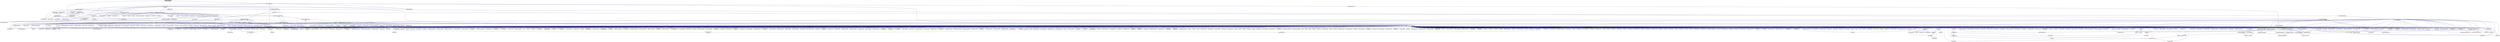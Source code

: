 digraph "create_partitioner.hpp"
{
  edge [fontname="Helvetica",fontsize="10",labelfontname="Helvetica",labelfontsize="10"];
  node [fontname="Helvetica",fontsize="10",shape=record];
  Node76 [label="create_partitioner.hpp",height=0.2,width=0.4,color="black", fillcolor="grey75", style="filled", fontcolor="black"];
  Node76 -> Node77 [dir="back",color="midnightblue",fontsize="10",style="solid",fontname="Helvetica"];
  Node77 [label="partitioner.hpp",height=0.2,width=0.4,color="black", fillcolor="white", style="filled",URL="$d9/dec/runtime_2resource_2partitioner_8hpp.html"];
  Node77 -> Node78 [dir="back",color="midnightblue",fontsize="10",style="solid",fontname="Helvetica"];
  Node78 [label="oversubscribing_resource\l_partitioner.cpp",height=0.2,width=0.4,color="black", fillcolor="white", style="filled",URL="$dd/dee/oversubscribing__resource__partitioner_8cpp.html"];
  Node77 -> Node79 [dir="back",color="midnightblue",fontsize="10",style="solid",fontname="Helvetica"];
  Node79 [label="simple_resource_partitioner.cpp",height=0.2,width=0.4,color="black", fillcolor="white", style="filled",URL="$d5/df9/simple__resource__partitioner_8cpp.html"];
  Node77 -> Node80 [dir="back",color="midnightblue",fontsize="10",style="solid",fontname="Helvetica"];
  Node80 [label="resource_partitioner.hpp",height=0.2,width=0.4,color="black", fillcolor="white", style="filled",URL="$d1/d54/resource__partitioner_8hpp.html"];
  Node80 -> Node81 [dir="back",color="midnightblue",fontsize="10",style="solid",fontname="Helvetica"];
  Node81 [label="resource_partitioner.cpp",height=0.2,width=0.4,color="black", fillcolor="white", style="filled",URL="$d8/dd8/resource__partitioner_8cpp.html"];
  Node77 -> Node82 [dir="back",color="midnightblue",fontsize="10",style="solid",fontname="Helvetica"];
  Node82 [label="partitioner.hpp",height=0.2,width=0.4,color="black", fillcolor="white", style="filled",URL="$d4/d13/runtime_2resource_2detail_2partitioner_8hpp.html"];
  Node82 -> Node83 [dir="back",color="midnightblue",fontsize="10",style="solid",fontname="Helvetica"];
  Node83 [label="scheduled_thread_pool\l_impl.hpp",height=0.2,width=0.4,color="black", fillcolor="white", style="filled",URL="$d7/da2/scheduled__thread__pool__impl_8hpp.html"];
  Node83 -> Node78 [dir="back",color="midnightblue",fontsize="10",style="solid",fontname="Helvetica"];
  Node83 -> Node79 [dir="back",color="midnightblue",fontsize="10",style="solid",fontname="Helvetica"];
  Node83 -> Node84 [dir="back",color="midnightblue",fontsize="10",style="solid",fontname="Helvetica"];
  Node84 [label="scheduled_thread_pool.cpp",height=0.2,width=0.4,color="black", fillcolor="white", style="filled",URL="$d5/d73/scheduled__thread__pool_8cpp.html"];
  Node82 -> Node85 [dir="back",color="midnightblue",fontsize="10",style="solid",fontname="Helvetica"];
  Node85 [label="thread_pool_executors.hpp",height=0.2,width=0.4,color="black", fillcolor="white", style="filled",URL="$d5/d7b/runtime_2threads_2executors_2thread__pool__executors_8hpp.html"];
  Node85 -> Node86 [dir="back",color="midnightblue",fontsize="10",style="solid",fontname="Helvetica"];
  Node86 [label="thread_executors.hpp",height=0.2,width=0.4,color="black", fillcolor="white", style="filled",URL="$de/dc6/thread__executors_8hpp.html"];
  Node86 -> Node87 [dir="back",color="midnightblue",fontsize="10",style="solid",fontname="Helvetica"];
  Node87 [label="async_io_action.cpp",height=0.2,width=0.4,color="black", fillcolor="white", style="filled",URL="$d3/df5/async__io__action_8cpp.html"];
  Node86 -> Node88 [dir="back",color="midnightblue",fontsize="10",style="solid",fontname="Helvetica"];
  Node88 [label="async_io_simple.cpp",height=0.2,width=0.4,color="black", fillcolor="white", style="filled",URL="$da/db7/async__io__simple_8cpp.html"];
  Node86 -> Node89 [dir="back",color="midnightblue",fontsize="10",style="solid",fontname="Helvetica"];
  Node89 [label="qt.cpp",height=0.2,width=0.4,color="black", fillcolor="white", style="filled",URL="$df/d90/qt_8cpp.html"];
  Node86 -> Node90 [dir="back",color="midnightblue",fontsize="10",style="solid",fontname="Helvetica"];
  Node90 [label="fractals_executor.cpp",height=0.2,width=0.4,color="black", fillcolor="white", style="filled",URL="$d9/da9/fractals__executor_8cpp.html"];
  Node86 -> Node91 [dir="back",color="midnightblue",fontsize="10",style="solid",fontname="Helvetica"];
  Node91 [label="simple_future_continuation.cpp",height=0.2,width=0.4,color="black", fillcolor="white", style="filled",URL="$d8/d3c/simple__future__continuation_8cpp.html"];
  Node86 -> Node92 [dir="back",color="midnightblue",fontsize="10",style="solid",fontname="Helvetica"];
  Node92 [label="thread_pool_executor\l_1114.cpp",height=0.2,width=0.4,color="black", fillcolor="white", style="filled",URL="$d8/d63/thread__pool__executor__1114_8cpp.html"];
  Node86 -> Node93 [dir="back",color="midnightblue",fontsize="10",style="solid",fontname="Helvetica"];
  Node93 [label="thread_suspension_executor.cpp",height=0.2,width=0.4,color="black", fillcolor="white", style="filled",URL="$de/d9f/thread__suspension__executor_8cpp.html"];
  Node85 -> Node94 [dir="back",color="midnightblue",fontsize="10",style="solid",fontname="Helvetica"];
  Node94 [label="threadmanager.hpp",height=0.2,width=0.4,color="black", fillcolor="white", style="filled",URL="$d7/d1b/include_2threadmanager_8hpp.html"];
  Node94 -> Node95 [dir="back",color="midnightblue",fontsize="10",style="solid",fontname="Helvetica"];
  Node95 [label="runtime.hpp",height=0.2,width=0.4,color="black", fillcolor="white", style="filled",URL="$d5/d15/include_2runtime_8hpp.html"];
  Node95 -> Node87 [dir="back",color="midnightblue",fontsize="10",style="solid",fontname="Helvetica"];
  Node95 -> Node96 [dir="back",color="midnightblue",fontsize="10",style="solid",fontname="Helvetica"];
  Node96 [label="async_io_external.cpp",height=0.2,width=0.4,color="black", fillcolor="white", style="filled",URL="$da/d9a/async__io__external_8cpp.html"];
  Node95 -> Node97 [dir="back",color="midnightblue",fontsize="10",style="solid",fontname="Helvetica"];
  Node97 [label="async_io_low_level.cpp",height=0.2,width=0.4,color="black", fillcolor="white", style="filled",URL="$dc/d10/async__io__low__level_8cpp.html"];
  Node95 -> Node88 [dir="back",color="midnightblue",fontsize="10",style="solid",fontname="Helvetica"];
  Node95 -> Node98 [dir="back",color="midnightblue",fontsize="10",style="solid",fontname="Helvetica"];
  Node98 [label="rnd_future_reduce.cpp",height=0.2,width=0.4,color="black", fillcolor="white", style="filled",URL="$d1/db5/rnd__future__reduce_8cpp.html"];
  Node95 -> Node78 [dir="back",color="midnightblue",fontsize="10",style="solid",fontname="Helvetica"];
  Node95 -> Node99 [dir="back",color="midnightblue",fontsize="10",style="solid",fontname="Helvetica"];
  Node99 [label="system_characteristics.hpp",height=0.2,width=0.4,color="black", fillcolor="white", style="filled",URL="$d0/d07/system__characteristics_8hpp.html"];
  Node99 -> Node78 [dir="back",color="midnightblue",fontsize="10",style="solid",fontname="Helvetica"];
  Node99 -> Node79 [dir="back",color="midnightblue",fontsize="10",style="solid",fontname="Helvetica"];
  Node95 -> Node79 [dir="back",color="midnightblue",fontsize="10",style="solid",fontname="Helvetica"];
  Node95 -> Node100 [dir="back",color="midnightblue",fontsize="10",style="solid",fontname="Helvetica"];
  Node100 [label="hpx.hpp",height=0.2,width=0.4,color="red", fillcolor="white", style="filled",URL="$d0/daa/hpx_8hpp.html"];
  Node100 -> Node101 [dir="back",color="midnightblue",fontsize="10",style="solid",fontname="Helvetica"];
  Node101 [label="1d_stencil_1.cpp",height=0.2,width=0.4,color="black", fillcolor="white", style="filled",URL="$d2/db1/1d__stencil__1_8cpp.html"];
  Node100 -> Node102 [dir="back",color="midnightblue",fontsize="10",style="solid",fontname="Helvetica"];
  Node102 [label="1d_stencil_2.cpp",height=0.2,width=0.4,color="black", fillcolor="white", style="filled",URL="$d3/dd1/1d__stencil__2_8cpp.html"];
  Node100 -> Node103 [dir="back",color="midnightblue",fontsize="10",style="solid",fontname="Helvetica"];
  Node103 [label="1d_stencil_3.cpp",height=0.2,width=0.4,color="black", fillcolor="white", style="filled",URL="$db/d19/1d__stencil__3_8cpp.html"];
  Node100 -> Node104 [dir="back",color="midnightblue",fontsize="10",style="solid",fontname="Helvetica"];
  Node104 [label="1d_stencil_4.cpp",height=0.2,width=0.4,color="black", fillcolor="white", style="filled",URL="$d1/d7d/1d__stencil__4_8cpp.html"];
  Node100 -> Node105 [dir="back",color="midnightblue",fontsize="10",style="solid",fontname="Helvetica"];
  Node105 [label="1d_stencil_4_parallel.cpp",height=0.2,width=0.4,color="black", fillcolor="white", style="filled",URL="$d6/d05/1d__stencil__4__parallel_8cpp.html"];
  Node100 -> Node106 [dir="back",color="midnightblue",fontsize="10",style="solid",fontname="Helvetica"];
  Node106 [label="1d_stencil_4_repart.cpp",height=0.2,width=0.4,color="black", fillcolor="white", style="filled",URL="$d0/d6b/1d__stencil__4__repart_8cpp.html"];
  Node100 -> Node107 [dir="back",color="midnightblue",fontsize="10",style="solid",fontname="Helvetica"];
  Node107 [label="1d_stencil_4_throttle.cpp",height=0.2,width=0.4,color="black", fillcolor="white", style="filled",URL="$d6/de5/1d__stencil__4__throttle_8cpp.html"];
  Node100 -> Node108 [dir="back",color="midnightblue",fontsize="10",style="solid",fontname="Helvetica"];
  Node108 [label="1d_stencil_5.cpp",height=0.2,width=0.4,color="black", fillcolor="white", style="filled",URL="$d7/d2a/1d__stencil__5_8cpp.html"];
  Node100 -> Node109 [dir="back",color="midnightblue",fontsize="10",style="solid",fontname="Helvetica"];
  Node109 [label="1d_stencil_6.cpp",height=0.2,width=0.4,color="black", fillcolor="white", style="filled",URL="$db/de7/1d__stencil__6_8cpp.html"];
  Node100 -> Node110 [dir="back",color="midnightblue",fontsize="10",style="solid",fontname="Helvetica"];
  Node110 [label="1d_stencil_7.cpp",height=0.2,width=0.4,color="black", fillcolor="white", style="filled",URL="$d4/d5a/1d__stencil__7_8cpp.html"];
  Node100 -> Node111 [dir="back",color="midnightblue",fontsize="10",style="solid",fontname="Helvetica"];
  Node111 [label="1d_stencil_8.cpp",height=0.2,width=0.4,color="black", fillcolor="white", style="filled",URL="$df/de0/1d__stencil__8_8cpp.html"];
  Node100 -> Node112 [dir="back",color="midnightblue",fontsize="10",style="solid",fontname="Helvetica"];
  Node112 [label="accumulator.cpp",height=0.2,width=0.4,color="black", fillcolor="white", style="filled",URL="$d1/d81/accumulator_8cpp.html"];
  Node100 -> Node113 [dir="back",color="midnightblue",fontsize="10",style="solid",fontname="Helvetica"];
  Node113 [label="accumulator.hpp",height=0.2,width=0.4,color="red", fillcolor="white", style="filled",URL="$d4/d9d/server_2accumulator_8hpp.html"];
  Node113 -> Node112 [dir="back",color="midnightblue",fontsize="10",style="solid",fontname="Helvetica"];
  Node100 -> Node116 [dir="back",color="midnightblue",fontsize="10",style="solid",fontname="Helvetica"];
  Node116 [label="template_function_accumulator.hpp",height=0.2,width=0.4,color="black", fillcolor="white", style="filled",URL="$d7/da6/server_2template__function__accumulator_8hpp.html"];
  Node116 -> Node117 [dir="back",color="midnightblue",fontsize="10",style="solid",fontname="Helvetica"];
  Node117 [label="template_function_accumulator.cpp",height=0.2,width=0.4,color="black", fillcolor="white", style="filled",URL="$d5/d02/template__function__accumulator_8cpp.html"];
  Node116 -> Node118 [dir="back",color="midnightblue",fontsize="10",style="solid",fontname="Helvetica"];
  Node118 [label="template_function_accumulator.hpp",height=0.2,width=0.4,color="red", fillcolor="white", style="filled",URL="$d3/de9/template__function__accumulator_8hpp.html"];
  Node100 -> Node120 [dir="back",color="midnightblue",fontsize="10",style="solid",fontname="Helvetica"];
  Node120 [label="template_accumulator.cpp",height=0.2,width=0.4,color="black", fillcolor="white", style="filled",URL="$d0/d4a/template__accumulator_8cpp.html"];
  Node100 -> Node117 [dir="back",color="midnightblue",fontsize="10",style="solid",fontname="Helvetica"];
  Node100 -> Node118 [dir="back",color="midnightblue",fontsize="10",style="solid",fontname="Helvetica"];
  Node100 -> Node121 [dir="back",color="midnightblue",fontsize="10",style="solid",fontname="Helvetica"];
  Node121 [label="allgather_module.cpp",height=0.2,width=0.4,color="black", fillcolor="white", style="filled",URL="$df/de4/allgather__module_8cpp.html"];
  Node100 -> Node122 [dir="back",color="midnightblue",fontsize="10",style="solid",fontname="Helvetica"];
  Node122 [label="allgather.cpp",height=0.2,width=0.4,color="black", fillcolor="white", style="filled",URL="$d7/d06/allgather_8cpp.html"];
  Node100 -> Node123 [dir="back",color="midnightblue",fontsize="10",style="solid",fontname="Helvetica"];
  Node123 [label="allgather_and_gate.cpp",height=0.2,width=0.4,color="black", fillcolor="white", style="filled",URL="$d1/d56/allgather__and__gate_8cpp.html"];
  Node100 -> Node124 [dir="back",color="midnightblue",fontsize="10",style="solid",fontname="Helvetica"];
  Node124 [label="ag_client.cpp",height=0.2,width=0.4,color="black", fillcolor="white", style="filled",URL="$d4/d5d/ag__client_8cpp.html"];
  Node100 -> Node125 [dir="back",color="midnightblue",fontsize="10",style="solid",fontname="Helvetica"];
  Node125 [label="hpx_thread_phase.cpp",height=0.2,width=0.4,color="black", fillcolor="white", style="filled",URL="$d5/dca/hpx__thread__phase_8cpp.html"];
  Node100 -> Node126 [dir="back",color="midnightblue",fontsize="10",style="solid",fontname="Helvetica"];
  Node126 [label="os_thread_num.cpp",height=0.2,width=0.4,color="black", fillcolor="white", style="filled",URL="$d2/dfb/os__thread__num_8cpp.html"];
  Node100 -> Node127 [dir="back",color="midnightblue",fontsize="10",style="solid",fontname="Helvetica"];
  Node127 [label="cancelable_action.cpp",height=0.2,width=0.4,color="black", fillcolor="white", style="filled",URL="$d5/d0c/cancelable__action_8cpp.html"];
  Node100 -> Node128 [dir="back",color="midnightblue",fontsize="10",style="solid",fontname="Helvetica"];
  Node128 [label="cancelable_action.hpp",height=0.2,width=0.4,color="black", fillcolor="white", style="filled",URL="$d5/d4d/server_2cancelable__action_8hpp.html"];
  Node128 -> Node127 [dir="back",color="midnightblue",fontsize="10",style="solid",fontname="Helvetica"];
  Node128 -> Node129 [dir="back",color="midnightblue",fontsize="10",style="solid",fontname="Helvetica"];
  Node129 [label="cancelable_action.hpp",height=0.2,width=0.4,color="red", fillcolor="white", style="filled",URL="$d0/da3/stubs_2cancelable__action_8hpp.html"];
  Node100 -> Node129 [dir="back",color="midnightblue",fontsize="10",style="solid",fontname="Helvetica"];
  Node100 -> Node131 [dir="back",color="midnightblue",fontsize="10",style="solid",fontname="Helvetica"];
  Node131 [label="cancelable_action_client.cpp",height=0.2,width=0.4,color="black", fillcolor="white", style="filled",URL="$d1/db8/cancelable__action__client_8cpp.html"];
  Node100 -> Node132 [dir="back",color="midnightblue",fontsize="10",style="solid",fontname="Helvetica"];
  Node132 [label="cublas_matmul.cpp",height=0.2,width=0.4,color="black", fillcolor="white", style="filled",URL="$dd/d84/cublas__matmul_8cpp.html"];
  Node100 -> Node133 [dir="back",color="midnightblue",fontsize="10",style="solid",fontname="Helvetica"];
  Node133 [label="win_perf_counters.cpp",height=0.2,width=0.4,color="black", fillcolor="white", style="filled",URL="$d8/d11/win__perf__counters_8cpp.html"];
  Node100 -> Node134 [dir="back",color="midnightblue",fontsize="10",style="solid",fontname="Helvetica"];
  Node134 [label="win_perf_counters.hpp",height=0.2,width=0.4,color="black", fillcolor="white", style="filled",URL="$d5/da7/win__perf__counters_8hpp.html"];
  Node100 -> Node135 [dir="back",color="midnightblue",fontsize="10",style="solid",fontname="Helvetica"];
  Node135 [label="hello_world_component.hpp",height=0.2,width=0.4,color="red", fillcolor="white", style="filled",URL="$df/df0/hello__world__component_8hpp.html"];
  Node100 -> Node138 [dir="back",color="midnightblue",fontsize="10",style="solid",fontname="Helvetica"];
  Node138 [label="interpolate1d.cpp",height=0.2,width=0.4,color="black", fillcolor="white", style="filled",URL="$d0/d05/interpolate1d_8cpp.html"];
  Node100 -> Node139 [dir="back",color="midnightblue",fontsize="10",style="solid",fontname="Helvetica"];
  Node139 [label="partition.hpp",height=0.2,width=0.4,color="black", fillcolor="white", style="filled",URL="$d0/d7a/examples_2interpolate1d_2interpolate1d_2partition_8hpp.html"];
  Node139 -> Node138 [dir="back",color="midnightblue",fontsize="10",style="solid",fontname="Helvetica"];
  Node139 -> Node140 [dir="back",color="midnightblue",fontsize="10",style="solid",fontname="Helvetica"];
  Node140 [label="interpolate1d.hpp",height=0.2,width=0.4,color="red", fillcolor="white", style="filled",URL="$d4/dc7/interpolate1d_8hpp.html"];
  Node140 -> Node138 [dir="back",color="midnightblue",fontsize="10",style="solid",fontname="Helvetica"];
  Node100 -> Node142 [dir="back",color="midnightblue",fontsize="10",style="solid",fontname="Helvetica"];
  Node142 [label="partition.hpp",height=0.2,width=0.4,color="black", fillcolor="white", style="filled",URL="$d0/dff/examples_2interpolate1d_2interpolate1d_2server_2partition_8hpp.html"];
  Node142 -> Node139 [dir="back",color="midnightblue",fontsize="10",style="solid",fontname="Helvetica"];
  Node142 -> Node143 [dir="back",color="midnightblue",fontsize="10",style="solid",fontname="Helvetica"];
  Node143 [label="partition.cpp",height=0.2,width=0.4,color="black", fillcolor="white", style="filled",URL="$d0/d4f/examples_2interpolate1d_2interpolate1d_2server_2partition_8cpp.html"];
  Node100 -> Node140 [dir="back",color="midnightblue",fontsize="10",style="solid",fontname="Helvetica"];
  Node100 -> Node144 [dir="back",color="midnightblue",fontsize="10",style="solid",fontname="Helvetica"];
  Node144 [label="read_values.cpp",height=0.2,width=0.4,color="black", fillcolor="white", style="filled",URL="$d0/d8c/interpolate1d_2interpolate1d_2read__values_8cpp.html"];
  Node100 -> Node143 [dir="back",color="midnightblue",fontsize="10",style="solid",fontname="Helvetica"];
  Node100 -> Node145 [dir="back",color="midnightblue",fontsize="10",style="solid",fontname="Helvetica"];
  Node145 [label="jacobi.cpp",height=0.2,width=0.4,color="black", fillcolor="white", style="filled",URL="$d2/d27/jacobi_8cpp.html"];
  Node100 -> Node146 [dir="back",color="midnightblue",fontsize="10",style="solid",fontname="Helvetica"];
  Node146 [label="grid.cpp",height=0.2,width=0.4,color="black", fillcolor="white", style="filled",URL="$d6/d1b/jacobi__component_2grid_8cpp.html"];
  Node100 -> Node147 [dir="back",color="midnightblue",fontsize="10",style="solid",fontname="Helvetica"];
  Node147 [label="row.cpp",height=0.2,width=0.4,color="black", fillcolor="white", style="filled",URL="$d3/d86/server_2row_8cpp.html"];
  Node100 -> Node148 [dir="back",color="midnightblue",fontsize="10",style="solid",fontname="Helvetica"];
  Node148 [label="solver.cpp",height=0.2,width=0.4,color="black", fillcolor="white", style="filled",URL="$d6/d94/solver_8cpp.html"];
  Node100 -> Node149 [dir="back",color="midnightblue",fontsize="10",style="solid",fontname="Helvetica"];
  Node149 [label="stencil_iterator.cpp",height=0.2,width=0.4,color="black", fillcolor="white", style="filled",URL="$d6/de1/server_2stencil__iterator_8cpp.html"];
  Node100 -> Node150 [dir="back",color="midnightblue",fontsize="10",style="solid",fontname="Helvetica"];
  Node150 [label="stencil_iterator.cpp",height=0.2,width=0.4,color="black", fillcolor="white", style="filled",URL="$d7/d71/stencil__iterator_8cpp.html"];
  Node100 -> Node151 [dir="back",color="midnightblue",fontsize="10",style="solid",fontname="Helvetica"];
  Node151 [label="jacobi.cpp",height=0.2,width=0.4,color="black", fillcolor="white", style="filled",URL="$d3/d44/smp_2jacobi_8cpp.html"];
  Node100 -> Node152 [dir="back",color="midnightblue",fontsize="10",style="solid",fontname="Helvetica"];
  Node152 [label="jacobi_hpx.cpp",height=0.2,width=0.4,color="black", fillcolor="white", style="filled",URL="$d8/d72/jacobi__hpx_8cpp.html"];
  Node100 -> Node153 [dir="back",color="midnightblue",fontsize="10",style="solid",fontname="Helvetica"];
  Node153 [label="jacobi_nonuniform.cpp",height=0.2,width=0.4,color="black", fillcolor="white", style="filled",URL="$dd/ddc/jacobi__nonuniform_8cpp.html"];
  Node100 -> Node154 [dir="back",color="midnightblue",fontsize="10",style="solid",fontname="Helvetica"];
  Node154 [label="jacobi_nonuniform_hpx.cpp",height=0.2,width=0.4,color="black", fillcolor="white", style="filled",URL="$de/d56/jacobi__nonuniform__hpx_8cpp.html"];
  Node100 -> Node155 [dir="back",color="midnightblue",fontsize="10",style="solid",fontname="Helvetica"];
  Node155 [label="nqueen.cpp",height=0.2,width=0.4,color="black", fillcolor="white", style="filled",URL="$db/dca/nqueen_8cpp.html"];
  Node100 -> Node156 [dir="back",color="midnightblue",fontsize="10",style="solid",fontname="Helvetica"];
  Node156 [label="nqueen.hpp",height=0.2,width=0.4,color="red", fillcolor="white", style="filled",URL="$de/d58/server_2nqueen_8hpp.html"];
  Node156 -> Node155 [dir="back",color="midnightblue",fontsize="10",style="solid",fontname="Helvetica"];
  Node100 -> Node159 [dir="back",color="midnightblue",fontsize="10",style="solid",fontname="Helvetica"];
  Node159 [label="nqueen_client.cpp",height=0.2,width=0.4,color="black", fillcolor="white", style="filled",URL="$d3/d5e/nqueen__client_8cpp.html"];
  Node100 -> Node160 [dir="back",color="midnightblue",fontsize="10",style="solid",fontname="Helvetica"];
  Node160 [label="sine.cpp",height=0.2,width=0.4,color="black", fillcolor="white", style="filled",URL="$d3/d0d/server_2sine_8cpp.html"];
  Node100 -> Node161 [dir="back",color="midnightblue",fontsize="10",style="solid",fontname="Helvetica"];
  Node161 [label="sine.hpp",height=0.2,width=0.4,color="black", fillcolor="white", style="filled",URL="$d8/dac/sine_8hpp.html"];
  Node161 -> Node160 [dir="back",color="midnightblue",fontsize="10",style="solid",fontname="Helvetica"];
  Node161 -> Node162 [dir="back",color="midnightblue",fontsize="10",style="solid",fontname="Helvetica"];
  Node162 [label="sine.cpp",height=0.2,width=0.4,color="black", fillcolor="white", style="filled",URL="$d5/dd8/sine_8cpp.html"];
  Node100 -> Node162 [dir="back",color="midnightblue",fontsize="10",style="solid",fontname="Helvetica"];
  Node100 -> Node163 [dir="back",color="midnightblue",fontsize="10",style="solid",fontname="Helvetica"];
  Node163 [label="sine_client.cpp",height=0.2,width=0.4,color="black", fillcolor="white", style="filled",URL="$db/d62/sine__client_8cpp.html"];
  Node100 -> Node89 [dir="back",color="midnightblue",fontsize="10",style="solid",fontname="Helvetica"];
  Node100 -> Node164 [dir="back",color="midnightblue",fontsize="10",style="solid",fontname="Helvetica"];
  Node164 [label="queue_client.cpp",height=0.2,width=0.4,color="black", fillcolor="white", style="filled",URL="$d7/d96/queue__client_8cpp.html"];
  Node100 -> Node165 [dir="back",color="midnightblue",fontsize="10",style="solid",fontname="Helvetica"];
  Node165 [label="customize_async.cpp",height=0.2,width=0.4,color="black", fillcolor="white", style="filled",URL="$d0/d82/customize__async_8cpp.html"];
  Node100 -> Node166 [dir="back",color="midnightblue",fontsize="10",style="solid",fontname="Helvetica"];
  Node166 [label="data_actions.cpp",height=0.2,width=0.4,color="black", fillcolor="white", style="filled",URL="$dc/d68/data__actions_8cpp.html"];
  Node100 -> Node167 [dir="back",color="midnightblue",fontsize="10",style="solid",fontname="Helvetica"];
  Node167 [label="error_handling.cpp",height=0.2,width=0.4,color="black", fillcolor="white", style="filled",URL="$d9/d96/error__handling_8cpp.html"];
  Node100 -> Node168 [dir="back",color="midnightblue",fontsize="10",style="solid",fontname="Helvetica"];
  Node168 [label="event_synchronization.cpp",height=0.2,width=0.4,color="black", fillcolor="white", style="filled",URL="$d0/d35/event__synchronization_8cpp.html"];
  Node100 -> Node169 [dir="back",color="midnightblue",fontsize="10",style="solid",fontname="Helvetica"];
  Node169 [label="factorial.cpp",height=0.2,width=0.4,color="black", fillcolor="white", style="filled",URL="$d9/d00/factorial_8cpp.html"];
  Node100 -> Node170 [dir="back",color="midnightblue",fontsize="10",style="solid",fontname="Helvetica"];
  Node170 [label="file_serialization.cpp",height=0.2,width=0.4,color="black", fillcolor="white", style="filled",URL="$de/d58/file__serialization_8cpp.html"];
  Node100 -> Node171 [dir="back",color="midnightblue",fontsize="10",style="solid",fontname="Helvetica"];
  Node171 [label="init_globally.cpp",height=0.2,width=0.4,color="black", fillcolor="white", style="filled",URL="$d6/dad/init__globally_8cpp.html"];
  Node100 -> Node172 [dir="back",color="midnightblue",fontsize="10",style="solid",fontname="Helvetica"];
  Node172 [label="interest_calculator.cpp",height=0.2,width=0.4,color="black", fillcolor="white", style="filled",URL="$d2/d86/interest__calculator_8cpp.html"];
  Node100 -> Node173 [dir="back",color="midnightblue",fontsize="10",style="solid",fontname="Helvetica"];
  Node173 [label="non_atomic_rma.cpp",height=0.2,width=0.4,color="black", fillcolor="white", style="filled",URL="$d7/d8b/non__atomic__rma_8cpp.html"];
  Node100 -> Node174 [dir="back",color="midnightblue",fontsize="10",style="solid",fontname="Helvetica"];
  Node174 [label="partitioned_vector\l_spmd_foreach.cpp",height=0.2,width=0.4,color="black", fillcolor="white", style="filled",URL="$db/d7c/partitioned__vector__spmd__foreach_8cpp.html"];
  Node100 -> Node175 [dir="back",color="midnightblue",fontsize="10",style="solid",fontname="Helvetica"];
  Node175 [label="pipeline1.cpp",height=0.2,width=0.4,color="black", fillcolor="white", style="filled",URL="$d5/d77/pipeline1_8cpp.html"];
  Node100 -> Node176 [dir="back",color="midnightblue",fontsize="10",style="solid",fontname="Helvetica"];
  Node176 [label="quicksort.cpp",height=0.2,width=0.4,color="black", fillcolor="white", style="filled",URL="$d3/d1e/quicksort_8cpp.html"];
  Node100 -> Node177 [dir="back",color="midnightblue",fontsize="10",style="solid",fontname="Helvetica"];
  Node177 [label="receive_buffer.cpp",height=0.2,width=0.4,color="black", fillcolor="white", style="filled",URL="$d7/d10/receive__buffer_8cpp.html"];
  Node100 -> Node178 [dir="back",color="midnightblue",fontsize="10",style="solid",fontname="Helvetica"];
  Node178 [label="safe_object.cpp",height=0.2,width=0.4,color="black", fillcolor="white", style="filled",URL="$dd/d52/safe__object_8cpp.html"];
  Node100 -> Node179 [dir="back",color="midnightblue",fontsize="10",style="solid",fontname="Helvetica"];
  Node179 [label="sort_by_key_demo.cpp",height=0.2,width=0.4,color="black", fillcolor="white", style="filled",URL="$da/d20/sort__by__key__demo_8cpp.html"];
  Node100 -> Node180 [dir="back",color="midnightblue",fontsize="10",style="solid",fontname="Helvetica"];
  Node180 [label="timed_wake.cpp",height=0.2,width=0.4,color="black", fillcolor="white", style="filled",URL="$d8/df9/timed__wake_8cpp.html"];
  Node100 -> Node181 [dir="back",color="midnightblue",fontsize="10",style="solid",fontname="Helvetica"];
  Node181 [label="vector_counting_dotproduct.cpp",height=0.2,width=0.4,color="black", fillcolor="white", style="filled",URL="$df/de9/vector__counting__dotproduct_8cpp.html"];
  Node100 -> Node182 [dir="back",color="midnightblue",fontsize="10",style="solid",fontname="Helvetica"];
  Node182 [label="vector_zip_dotproduct.cpp",height=0.2,width=0.4,color="black", fillcolor="white", style="filled",URL="$dc/d18/vector__zip__dotproduct_8cpp.html"];
  Node100 -> Node183 [dir="back",color="midnightblue",fontsize="10",style="solid",fontname="Helvetica"];
  Node183 [label="zerocopy_rdma.cpp",height=0.2,width=0.4,color="black", fillcolor="white", style="filled",URL="$d1/dad/zerocopy__rdma_8cpp.html"];
  Node100 -> Node184 [dir="back",color="midnightblue",fontsize="10",style="solid",fontname="Helvetica"];
  Node184 [label="random_mem_access.cpp",height=0.2,width=0.4,color="black", fillcolor="white", style="filled",URL="$d1/d51/random__mem__access_8cpp.html"];
  Node100 -> Node185 [dir="back",color="midnightblue",fontsize="10",style="solid",fontname="Helvetica"];
  Node185 [label="random_mem_access.hpp",height=0.2,width=0.4,color="red", fillcolor="white", style="filled",URL="$d0/d19/server_2random__mem__access_8hpp.html"];
  Node185 -> Node184 [dir="back",color="midnightblue",fontsize="10",style="solid",fontname="Helvetica"];
  Node100 -> Node188 [dir="back",color="midnightblue",fontsize="10",style="solid",fontname="Helvetica"];
  Node188 [label="random_mem_access_client.cpp",height=0.2,width=0.4,color="black", fillcolor="white", style="filled",URL="$df/d1b/random__mem__access__client_8cpp.html"];
  Node100 -> Node78 [dir="back",color="midnightblue",fontsize="10",style="solid",fontname="Helvetica"];
  Node100 -> Node79 [dir="back",color="midnightblue",fontsize="10",style="solid",fontname="Helvetica"];
  Node100 -> Node189 [dir="back",color="midnightblue",fontsize="10",style="solid",fontname="Helvetica"];
  Node189 [label="dimension.hpp",height=0.2,width=0.4,color="red", fillcolor="white", style="filled",URL="$d6/d39/sheneos_2sheneos_2dimension_8hpp.html"];
  Node189 -> Node195 [dir="back",color="midnightblue",fontsize="10",style="solid",fontname="Helvetica"];
  Node195 [label="partition3d.hpp",height=0.2,width=0.4,color="black", fillcolor="white", style="filled",URL="$dd/dbf/server_2partition3d_8hpp.html"];
  Node195 -> Node196 [dir="back",color="midnightblue",fontsize="10",style="solid",fontname="Helvetica"];
  Node196 [label="partition3d.hpp",height=0.2,width=0.4,color="black", fillcolor="white", style="filled",URL="$d1/d50/partition3d_8hpp.html"];
  Node196 -> Node192 [dir="back",color="midnightblue",fontsize="10",style="solid",fontname="Helvetica"];
  Node192 [label="interpolator.cpp",height=0.2,width=0.4,color="black", fillcolor="white", style="filled",URL="$d5/d02/interpolator_8cpp.html"];
  Node196 -> Node197 [dir="back",color="midnightblue",fontsize="10",style="solid",fontname="Helvetica"];
  Node197 [label="interpolator.hpp",height=0.2,width=0.4,color="red", fillcolor="white", style="filled",URL="$dc/d3b/interpolator_8hpp.html"];
  Node197 -> Node192 [dir="back",color="midnightblue",fontsize="10",style="solid",fontname="Helvetica"];
  Node197 -> Node200 [dir="back",color="midnightblue",fontsize="10",style="solid",fontname="Helvetica"];
  Node200 [label="sheneos_test.cpp",height=0.2,width=0.4,color="black", fillcolor="white", style="filled",URL="$d4/d6e/sheneos__test_8cpp.html"];
  Node195 -> Node194 [dir="back",color="midnightblue",fontsize="10",style="solid",fontname="Helvetica"];
  Node194 [label="partition3d.cpp",height=0.2,width=0.4,color="black", fillcolor="white", style="filled",URL="$de/d70/partition3d_8cpp.html"];
  Node100 -> Node192 [dir="back",color="midnightblue",fontsize="10",style="solid",fontname="Helvetica"];
  Node100 -> Node196 [dir="back",color="midnightblue",fontsize="10",style="solid",fontname="Helvetica"];
  Node100 -> Node195 [dir="back",color="midnightblue",fontsize="10",style="solid",fontname="Helvetica"];
  Node100 -> Node197 [dir="back",color="midnightblue",fontsize="10",style="solid",fontname="Helvetica"];
  Node100 -> Node201 [dir="back",color="midnightblue",fontsize="10",style="solid",fontname="Helvetica"];
  Node201 [label="configuration.hpp",height=0.2,width=0.4,color="red", fillcolor="white", style="filled",URL="$dc/d0a/configuration_8hpp.html"];
  Node201 -> Node197 [dir="back",color="midnightblue",fontsize="10",style="solid",fontname="Helvetica"];
  Node100 -> Node193 [dir="back",color="midnightblue",fontsize="10",style="solid",fontname="Helvetica"];
  Node193 [label="read_values.cpp",height=0.2,width=0.4,color="black", fillcolor="white", style="filled",URL="$d7/da4/sheneos_2sheneos_2read__values_8cpp.html"];
  Node100 -> Node194 [dir="back",color="midnightblue",fontsize="10",style="solid",fontname="Helvetica"];
  Node100 -> Node200 [dir="back",color="midnightblue",fontsize="10",style="solid",fontname="Helvetica"];
  Node100 -> Node203 [dir="back",color="midnightblue",fontsize="10",style="solid",fontname="Helvetica"];
  Node203 [label="startup_shutdown.cpp",height=0.2,width=0.4,color="black", fillcolor="white", style="filled",URL="$d3/dfc/server_2startup__shutdown_8cpp.html"];
  Node100 -> Node204 [dir="back",color="midnightblue",fontsize="10",style="solid",fontname="Helvetica"];
  Node204 [label="startup_shutdown.cpp",height=0.2,width=0.4,color="black", fillcolor="white", style="filled",URL="$d0/ddb/startup__shutdown_8cpp.html"];
  Node100 -> Node205 [dir="back",color="midnightblue",fontsize="10",style="solid",fontname="Helvetica"];
  Node205 [label="spin.cpp",height=0.2,width=0.4,color="black", fillcolor="white", style="filled",URL="$d7/df2/spin_8cpp.html"];
  Node100 -> Node206 [dir="back",color="midnightblue",fontsize="10",style="solid",fontname="Helvetica"];
  Node206 [label="throttle.cpp",height=0.2,width=0.4,color="black", fillcolor="white", style="filled",URL="$de/d56/server_2throttle_8cpp.html"];
  Node100 -> Node207 [dir="back",color="midnightblue",fontsize="10",style="solid",fontname="Helvetica"];
  Node207 [label="throttle.hpp",height=0.2,width=0.4,color="black", fillcolor="white", style="filled",URL="$db/dc9/server_2throttle_8hpp.html"];
  Node207 -> Node206 [dir="back",color="midnightblue",fontsize="10",style="solid",fontname="Helvetica"];
  Node207 -> Node208 [dir="back",color="midnightblue",fontsize="10",style="solid",fontname="Helvetica"];
  Node208 [label="throttle.hpp",height=0.2,width=0.4,color="black", fillcolor="white", style="filled",URL="$d5/dec/stubs_2throttle_8hpp.html"];
  Node208 -> Node209 [dir="back",color="midnightblue",fontsize="10",style="solid",fontname="Helvetica"];
  Node209 [label="throttle.hpp",height=0.2,width=0.4,color="red", fillcolor="white", style="filled",URL="$d2/d2e/throttle_8hpp.html"];
  Node209 -> Node210 [dir="back",color="midnightblue",fontsize="10",style="solid",fontname="Helvetica"];
  Node210 [label="throttle.cpp",height=0.2,width=0.4,color="black", fillcolor="white", style="filled",URL="$db/d02/throttle_8cpp.html"];
  Node100 -> Node208 [dir="back",color="midnightblue",fontsize="10",style="solid",fontname="Helvetica"];
  Node100 -> Node210 [dir="back",color="midnightblue",fontsize="10",style="solid",fontname="Helvetica"];
  Node100 -> Node209 [dir="back",color="midnightblue",fontsize="10",style="solid",fontname="Helvetica"];
  Node100 -> Node212 [dir="back",color="midnightblue",fontsize="10",style="solid",fontname="Helvetica"];
  Node212 [label="transpose_await.cpp",height=0.2,width=0.4,color="black", fillcolor="white", style="filled",URL="$de/d68/transpose__await_8cpp.html"];
  Node100 -> Node213 [dir="back",color="midnightblue",fontsize="10",style="solid",fontname="Helvetica"];
  Node213 [label="transpose_block.cpp",height=0.2,width=0.4,color="black", fillcolor="white", style="filled",URL="$d0/de1/transpose__block_8cpp.html"];
  Node100 -> Node214 [dir="back",color="midnightblue",fontsize="10",style="solid",fontname="Helvetica"];
  Node214 [label="transpose_block_numa.cpp",height=0.2,width=0.4,color="black", fillcolor="white", style="filled",URL="$dd/d3b/transpose__block__numa_8cpp.html"];
  Node100 -> Node215 [dir="back",color="midnightblue",fontsize="10",style="solid",fontname="Helvetica"];
  Node215 [label="transpose_serial.cpp",height=0.2,width=0.4,color="black", fillcolor="white", style="filled",URL="$db/d74/transpose__serial_8cpp.html"];
  Node100 -> Node216 [dir="back",color="midnightblue",fontsize="10",style="solid",fontname="Helvetica"];
  Node216 [label="transpose_serial_block.cpp",height=0.2,width=0.4,color="black", fillcolor="white", style="filled",URL="$d8/daa/transpose__serial__block_8cpp.html"];
  Node100 -> Node217 [dir="back",color="midnightblue",fontsize="10",style="solid",fontname="Helvetica"];
  Node217 [label="transpose_serial_vector.cpp",height=0.2,width=0.4,color="black", fillcolor="white", style="filled",URL="$d4/d04/transpose__serial__vector_8cpp.html"];
  Node100 -> Node218 [dir="back",color="midnightblue",fontsize="10",style="solid",fontname="Helvetica"];
  Node218 [label="transpose_smp.cpp",height=0.2,width=0.4,color="black", fillcolor="white", style="filled",URL="$d2/d99/transpose__smp_8cpp.html"];
  Node100 -> Node219 [dir="back",color="midnightblue",fontsize="10",style="solid",fontname="Helvetica"];
  Node219 [label="transpose_smp_block.cpp",height=0.2,width=0.4,color="black", fillcolor="white", style="filled",URL="$da/d4d/transpose__smp__block_8cpp.html"];
  Node100 -> Node220 [dir="back",color="midnightblue",fontsize="10",style="solid",fontname="Helvetica"];
  Node220 [label="simple_central_tuplespace.hpp",height=0.2,width=0.4,color="red", fillcolor="white", style="filled",URL="$db/d69/server_2simple__central__tuplespace_8hpp.html"];
  Node220 -> Node221 [dir="back",color="midnightblue",fontsize="10",style="solid",fontname="Helvetica"];
  Node221 [label="simple_central_tuplespace.cpp",height=0.2,width=0.4,color="black", fillcolor="white", style="filled",URL="$d3/dec/simple__central__tuplespace_8cpp.html"];
  Node100 -> Node225 [dir="back",color="midnightblue",fontsize="10",style="solid",fontname="Helvetica"];
  Node225 [label="tuples_warehouse.hpp",height=0.2,width=0.4,color="black", fillcolor="white", style="filled",URL="$da/de6/tuples__warehouse_8hpp.html"];
  Node225 -> Node220 [dir="back",color="midnightblue",fontsize="10",style="solid",fontname="Helvetica"];
  Node100 -> Node221 [dir="back",color="midnightblue",fontsize="10",style="solid",fontname="Helvetica"];
  Node100 -> Node226 [dir="back",color="midnightblue",fontsize="10",style="solid",fontname="Helvetica"];
  Node226 [label="hpx_runtime.cpp",height=0.2,width=0.4,color="black", fillcolor="white", style="filled",URL="$d7/d1e/hpx__runtime_8cpp.html"];
  Node100 -> Node227 [dir="back",color="midnightblue",fontsize="10",style="solid",fontname="Helvetica"];
  Node227 [label="synchronize.cpp",height=0.2,width=0.4,color="black", fillcolor="white", style="filled",URL="$da/da2/synchronize_8cpp.html"];
  Node100 -> Node228 [dir="back",color="midnightblue",fontsize="10",style="solid",fontname="Helvetica"];
  Node228 [label="agas_cache_timings.cpp",height=0.2,width=0.4,color="black", fillcolor="white", style="filled",URL="$dd/d37/agas__cache__timings_8cpp.html"];
  Node100 -> Node229 [dir="back",color="midnightblue",fontsize="10",style="solid",fontname="Helvetica"];
  Node229 [label="async_overheads.cpp",height=0.2,width=0.4,color="black", fillcolor="white", style="filled",URL="$de/da6/async__overheads_8cpp.html"];
  Node100 -> Node230 [dir="back",color="midnightblue",fontsize="10",style="solid",fontname="Helvetica"];
  Node230 [label="coroutines_call_overhead.cpp",height=0.2,width=0.4,color="black", fillcolor="white", style="filled",URL="$da/d1e/coroutines__call__overhead_8cpp.html"];
  Node100 -> Node231 [dir="back",color="midnightblue",fontsize="10",style="solid",fontname="Helvetica"];
  Node231 [label="foreach_scaling.cpp",height=0.2,width=0.4,color="black", fillcolor="white", style="filled",URL="$d4/d94/foreach__scaling_8cpp.html"];
  Node100 -> Node232 [dir="back",color="midnightblue",fontsize="10",style="solid",fontname="Helvetica"];
  Node232 [label="function_object_wrapper\l_overhead.cpp",height=0.2,width=0.4,color="black", fillcolor="white", style="filled",URL="$d5/d6f/function__object__wrapper__overhead_8cpp.html"];
  Node100 -> Node233 [dir="back",color="midnightblue",fontsize="10",style="solid",fontname="Helvetica"];
  Node233 [label="hpx_homogeneous_timed\l_task_spawn_executors.cpp",height=0.2,width=0.4,color="black", fillcolor="white", style="filled",URL="$d1/d3b/hpx__homogeneous__timed__task__spawn__executors_8cpp.html"];
  Node100 -> Node234 [dir="back",color="midnightblue",fontsize="10",style="solid",fontname="Helvetica"];
  Node234 [label="htts2_hpx.cpp",height=0.2,width=0.4,color="black", fillcolor="white", style="filled",URL="$d2/daf/htts2__hpx_8cpp.html"];
  Node100 -> Node235 [dir="back",color="midnightblue",fontsize="10",style="solid",fontname="Helvetica"];
  Node235 [label="partitioned_vector\l_foreach.cpp",height=0.2,width=0.4,color="black", fillcolor="white", style="filled",URL="$df/d5f/partitioned__vector__foreach_8cpp.html"];
  Node100 -> Node236 [dir="back",color="midnightblue",fontsize="10",style="solid",fontname="Helvetica"];
  Node236 [label="serialization_overhead.cpp",height=0.2,width=0.4,color="black", fillcolor="white", style="filled",URL="$d3/df8/serialization__overhead_8cpp.html"];
  Node100 -> Node237 [dir="back",color="midnightblue",fontsize="10",style="solid",fontname="Helvetica"];
  Node237 [label="sizeof.cpp",height=0.2,width=0.4,color="black", fillcolor="white", style="filled",URL="$d3/d0f/sizeof_8cpp.html"];
  Node100 -> Node238 [dir="back",color="midnightblue",fontsize="10",style="solid",fontname="Helvetica"];
  Node238 [label="skynet.cpp",height=0.2,width=0.4,color="black", fillcolor="white", style="filled",URL="$d0/dc3/skynet_8cpp.html"];
  Node100 -> Node239 [dir="back",color="midnightblue",fontsize="10",style="solid",fontname="Helvetica"];
  Node239 [label="stencil3_iterators.cpp",height=0.2,width=0.4,color="black", fillcolor="white", style="filled",URL="$db/d9e/stencil3__iterators_8cpp.html"];
  Node100 -> Node240 [dir="back",color="midnightblue",fontsize="10",style="solid",fontname="Helvetica"];
  Node240 [label="stream.cpp",height=0.2,width=0.4,color="black", fillcolor="white", style="filled",URL="$da/d5f/stream_8cpp.html"];
  Node100 -> Node241 [dir="back",color="midnightblue",fontsize="10",style="solid",fontname="Helvetica"];
  Node241 [label="timed_task_spawn.cpp",height=0.2,width=0.4,color="black", fillcolor="white", style="filled",URL="$df/de1/timed__task__spawn_8cpp.html"];
  Node100 -> Node242 [dir="back",color="midnightblue",fontsize="10",style="solid",fontname="Helvetica"];
  Node242 [label="transform_reduce_binary\l_scaling.cpp",height=0.2,width=0.4,color="black", fillcolor="white", style="filled",URL="$d1/dae/transform__reduce__binary__scaling_8cpp.html"];
  Node100 -> Node243 [dir="back",color="midnightblue",fontsize="10",style="solid",fontname="Helvetica"];
  Node243 [label="transform_reduce_scaling.cpp",height=0.2,width=0.4,color="black", fillcolor="white", style="filled",URL="$db/d2a/transform__reduce__scaling_8cpp.html"];
  Node100 -> Node244 [dir="back",color="midnightblue",fontsize="10",style="solid",fontname="Helvetica"];
  Node244 [label="minmax_element_performance.cpp",height=0.2,width=0.4,color="black", fillcolor="white", style="filled",URL="$d9/d93/minmax__element__performance_8cpp.html"];
  Node100 -> Node245 [dir="back",color="midnightblue",fontsize="10",style="solid",fontname="Helvetica"];
  Node245 [label="barrier_performance.cpp",height=0.2,width=0.4,color="black", fillcolor="white", style="filled",URL="$d6/d6c/barrier__performance_8cpp.html"];
  Node100 -> Node246 [dir="back",color="midnightblue",fontsize="10",style="solid",fontname="Helvetica"];
  Node246 [label="network_storage.cpp",height=0.2,width=0.4,color="black", fillcolor="white", style="filled",URL="$db/daa/network__storage_8cpp.html"];
  Node100 -> Node247 [dir="back",color="midnightblue",fontsize="10",style="solid",fontname="Helvetica"];
  Node247 [label="simple_profiler.hpp",height=0.2,width=0.4,color="black", fillcolor="white", style="filled",URL="$d8/d02/simple__profiler_8hpp.html"];
  Node247 -> Node246 [dir="back",color="midnightblue",fontsize="10",style="solid",fontname="Helvetica"];
  Node100 -> Node248 [dir="back",color="midnightblue",fontsize="10",style="solid",fontname="Helvetica"];
  Node248 [label="osu_bcast.cpp",height=0.2,width=0.4,color="black", fillcolor="white", style="filled",URL="$d3/dca/osu__bcast_8cpp.html"];
  Node100 -> Node249 [dir="back",color="midnightblue",fontsize="10",style="solid",fontname="Helvetica"];
  Node249 [label="osu_bibw.cpp",height=0.2,width=0.4,color="black", fillcolor="white", style="filled",URL="$d2/d04/osu__bibw_8cpp.html"];
  Node100 -> Node250 [dir="back",color="midnightblue",fontsize="10",style="solid",fontname="Helvetica"];
  Node250 [label="osu_bw.cpp",height=0.2,width=0.4,color="black", fillcolor="white", style="filled",URL="$d4/d20/osu__bw_8cpp.html"];
  Node100 -> Node251 [dir="back",color="midnightblue",fontsize="10",style="solid",fontname="Helvetica"];
  Node251 [label="osu_latency.cpp",height=0.2,width=0.4,color="black", fillcolor="white", style="filled",URL="$df/d58/osu__latency_8cpp.html"];
  Node100 -> Node252 [dir="back",color="midnightblue",fontsize="10",style="solid",fontname="Helvetica"];
  Node252 [label="osu_multi_lat.cpp",height=0.2,width=0.4,color="black", fillcolor="white", style="filled",URL="$d7/d91/osu__multi__lat_8cpp.html"];
  Node100 -> Node253 [dir="back",color="midnightblue",fontsize="10",style="solid",fontname="Helvetica"];
  Node253 [label="osu_scatter.cpp",height=0.2,width=0.4,color="black", fillcolor="white", style="filled",URL="$d4/d4c/osu__scatter_8cpp.html"];
  Node100 -> Node254 [dir="back",color="midnightblue",fontsize="10",style="solid",fontname="Helvetica"];
  Node254 [label="pingpong_performance.cpp",height=0.2,width=0.4,color="black", fillcolor="white", style="filled",URL="$de/d03/pingpong__performance_8cpp.html"];
  Node100 -> Node255 [dir="back",color="midnightblue",fontsize="10",style="solid",fontname="Helvetica"];
  Node255 [label="benchmark_is_heap.cpp",height=0.2,width=0.4,color="black", fillcolor="white", style="filled",URL="$da/d4f/benchmark__is__heap_8cpp.html"];
  Node100 -> Node256 [dir="back",color="midnightblue",fontsize="10",style="solid",fontname="Helvetica"];
  Node256 [label="benchmark_is_heap_until.cpp",height=0.2,width=0.4,color="black", fillcolor="white", style="filled",URL="$dc/df5/benchmark__is__heap__until_8cpp.html"];
  Node100 -> Node257 [dir="back",color="midnightblue",fontsize="10",style="solid",fontname="Helvetica"];
  Node257 [label="benchmark_merge.cpp",height=0.2,width=0.4,color="black", fillcolor="white", style="filled",URL="$dd/d49/benchmark__merge_8cpp.html"];
  Node100 -> Node258 [dir="back",color="midnightblue",fontsize="10",style="solid",fontname="Helvetica"];
  Node258 [label="benchmark_partition.cpp",height=0.2,width=0.4,color="black", fillcolor="white", style="filled",URL="$d9/d88/benchmark__partition_8cpp.html"];
  Node100 -> Node259 [dir="back",color="midnightblue",fontsize="10",style="solid",fontname="Helvetica"];
  Node259 [label="benchmark_partition\l_copy.cpp",height=0.2,width=0.4,color="black", fillcolor="white", style="filled",URL="$d3/d0e/benchmark__partition__copy_8cpp.html"];
  Node100 -> Node260 [dir="back",color="midnightblue",fontsize="10",style="solid",fontname="Helvetica"];
  Node260 [label="benchmark_unique_copy.cpp",height=0.2,width=0.4,color="black", fillcolor="white", style="filled",URL="$d9/d53/benchmark__unique__copy_8cpp.html"];
  Node100 -> Node261 [dir="back",color="midnightblue",fontsize="10",style="solid",fontname="Helvetica"];
  Node261 [label="action_move_semantics.cpp",height=0.2,width=0.4,color="black", fillcolor="white", style="filled",URL="$d4/db3/action__move__semantics_8cpp.html"];
  Node100 -> Node262 [dir="back",color="midnightblue",fontsize="10",style="solid",fontname="Helvetica"];
  Node262 [label="movable_objects.cpp",height=0.2,width=0.4,color="black", fillcolor="white", style="filled",URL="$d8/d65/movable__objects_8cpp.html"];
  Node100 -> Node263 [dir="back",color="midnightblue",fontsize="10",style="solid",fontname="Helvetica"];
  Node263 [label="duplicate_id_registration\l_1596.cpp",height=0.2,width=0.4,color="black", fillcolor="white", style="filled",URL="$db/d8d/duplicate__id__registration__1596_8cpp.html"];
  Node100 -> Node264 [dir="back",color="midnightblue",fontsize="10",style="solid",fontname="Helvetica"];
  Node264 [label="pass_by_value_id_type\l_action.cpp",height=0.2,width=0.4,color="black", fillcolor="white", style="filled",URL="$d0/de6/pass__by__value__id__type__action_8cpp.html"];
  Node100 -> Node265 [dir="back",color="midnightblue",fontsize="10",style="solid",fontname="Helvetica"];
  Node265 [label="register_with_basename\l_1804.cpp",height=0.2,width=0.4,color="black", fillcolor="white", style="filled",URL="$db/d95/register__with__basename__1804_8cpp.html"];
  Node100 -> Node266 [dir="back",color="midnightblue",fontsize="10",style="solid",fontname="Helvetica"];
  Node266 [label="send_gid_keep_component\l_1624.cpp",height=0.2,width=0.4,color="black", fillcolor="white", style="filled",URL="$d9/d49/send__gid__keep__component__1624_8cpp.html"];
  Node100 -> Node267 [dir="back",color="midnightblue",fontsize="10",style="solid",fontname="Helvetica"];
  Node267 [label="algorithms.cc",height=0.2,width=0.4,color="black", fillcolor="white", style="filled",URL="$d5/d1b/algorithms_8cc.html"];
  Node100 -> Node268 [dir="back",color="midnightblue",fontsize="10",style="solid",fontname="Helvetica"];
  Node268 [label="matrix_hpx.hh",height=0.2,width=0.4,color="black", fillcolor="white", style="filled",URL="$d5/d89/matrix__hpx_8hh.html"];
  Node268 -> Node269 [dir="back",color="midnightblue",fontsize="10",style="solid",fontname="Helvetica"];
  Node269 [label="block_matrix.hh",height=0.2,width=0.4,color="red", fillcolor="white", style="filled",URL="$dc/de8/block__matrix_8hh.html"];
  Node269 -> Node267 [dir="back",color="midnightblue",fontsize="10",style="solid",fontname="Helvetica"];
  Node269 -> Node273 [dir="back",color="midnightblue",fontsize="10",style="solid",fontname="Helvetica"];
  Node273 [label="block_matrix.cc",height=0.2,width=0.4,color="black", fillcolor="white", style="filled",URL="$de/d88/block__matrix_8cc.html"];
  Node269 -> Node272 [dir="back",color="midnightblue",fontsize="10",style="solid",fontname="Helvetica"];
  Node272 [label="tests.cc",height=0.2,width=0.4,color="black", fillcolor="white", style="filled",URL="$d6/d96/tests_8cc.html"];
  Node268 -> Node267 [dir="back",color="midnightblue",fontsize="10",style="solid",fontname="Helvetica"];
  Node268 -> Node271 [dir="back",color="midnightblue",fontsize="10",style="solid",fontname="Helvetica"];
  Node271 [label="matrix_hpx.cc",height=0.2,width=0.4,color="black", fillcolor="white", style="filled",URL="$d7/d32/matrix__hpx_8cc.html"];
  Node100 -> Node269 [dir="back",color="midnightblue",fontsize="10",style="solid",fontname="Helvetica"];
  Node100 -> Node273 [dir="back",color="midnightblue",fontsize="10",style="solid",fontname="Helvetica"];
  Node100 -> Node274 [dir="back",color="midnightblue",fontsize="10",style="solid",fontname="Helvetica"];
  Node274 [label="main.cc",height=0.2,width=0.4,color="black", fillcolor="white", style="filled",URL="$d9/d0f/main_8cc.html"];
  Node100 -> Node275 [dir="back",color="midnightblue",fontsize="10",style="solid",fontname="Helvetica"];
  Node275 [label="matrix.cc",height=0.2,width=0.4,color="black", fillcolor="white", style="filled",URL="$d7/dea/matrix_8cc.html"];
  Node100 -> Node271 [dir="back",color="midnightblue",fontsize="10",style="solid",fontname="Helvetica"];
  Node100 -> Node272 [dir="back",color="midnightblue",fontsize="10",style="solid",fontname="Helvetica"];
  Node100 -> Node276 [dir="back",color="midnightblue",fontsize="10",style="solid",fontname="Helvetica"];
  Node276 [label="client_1950.cpp",height=0.2,width=0.4,color="black", fillcolor="white", style="filled",URL="$d0/d79/client__1950_8cpp.html"];
  Node100 -> Node277 [dir="back",color="midnightblue",fontsize="10",style="solid",fontname="Helvetica"];
  Node277 [label="commandline_options\l_1437.cpp",height=0.2,width=0.4,color="black", fillcolor="white", style="filled",URL="$d5/dbd/commandline__options__1437_8cpp.html"];
  Node100 -> Node278 [dir="back",color="midnightblue",fontsize="10",style="solid",fontname="Helvetica"];
  Node278 [label="moveonly_constructor\l_arguments_1405.cpp",height=0.2,width=0.4,color="black", fillcolor="white", style="filled",URL="$d3/dcf/moveonly__constructor__arguments__1405_8cpp.html"];
  Node100 -> Node279 [dir="back",color="midnightblue",fontsize="10",style="solid",fontname="Helvetica"];
  Node279 [label="partitioned_vector\l_2201.cpp",height=0.2,width=0.4,color="black", fillcolor="white", style="filled",URL="$dc/d39/partitioned__vector__2201_8cpp.html"];
  Node100 -> Node280 [dir="back",color="midnightblue",fontsize="10",style="solid",fontname="Helvetica"];
  Node280 [label="dynamic_counters_loaded\l_1508.cpp",height=0.2,width=0.4,color="black", fillcolor="white", style="filled",URL="$db/d58/dynamic__counters__loaded__1508_8cpp.html"];
  Node100 -> Node281 [dir="back",color="midnightblue",fontsize="10",style="solid",fontname="Helvetica"];
  Node281 [label="id_type_ref_counting\l_1032.cpp",height=0.2,width=0.4,color="black", fillcolor="white", style="filled",URL="$d8/dfd/id__type__ref__counting__1032_8cpp.html"];
  Node100 -> Node282 [dir="back",color="midnightblue",fontsize="10",style="solid",fontname="Helvetica"];
  Node282 [label="lost_output_2236.cpp",height=0.2,width=0.4,color="black", fillcolor="white", style="filled",URL="$db/dd0/lost__output__2236_8cpp.html"];
  Node100 -> Node283 [dir="back",color="midnightblue",fontsize="10",style="solid",fontname="Helvetica"];
  Node283 [label="no_output_1173.cpp",height=0.2,width=0.4,color="black", fillcolor="white", style="filled",URL="$de/d67/no__output__1173_8cpp.html"];
  Node100 -> Node284 [dir="back",color="midnightblue",fontsize="10",style="solid",fontname="Helvetica"];
  Node284 [label="after_588.cpp",height=0.2,width=0.4,color="black", fillcolor="white", style="filled",URL="$dc/dc0/after__588_8cpp.html"];
  Node100 -> Node285 [dir="back",color="midnightblue",fontsize="10",style="solid",fontname="Helvetica"];
  Node285 [label="async_callback_with\l_bound_callback.cpp",height=0.2,width=0.4,color="black", fillcolor="white", style="filled",URL="$d2/dae/async__callback__with__bound__callback_8cpp.html"];
  Node100 -> Node286 [dir="back",color="midnightblue",fontsize="10",style="solid",fontname="Helvetica"];
  Node286 [label="async_unwrap_1037.cpp",height=0.2,width=0.4,color="black", fillcolor="white", style="filled",URL="$d4/d13/async__unwrap__1037_8cpp.html"];
  Node100 -> Node287 [dir="back",color="midnightblue",fontsize="10",style="solid",fontname="Helvetica"];
  Node287 [label="barrier_hang.cpp",height=0.2,width=0.4,color="black", fillcolor="white", style="filled",URL="$dd/d8b/barrier__hang_8cpp.html"];
  Node100 -> Node288 [dir="back",color="midnightblue",fontsize="10",style="solid",fontname="Helvetica"];
  Node288 [label="call_promise_get_gid\l_more_than_once.cpp",height=0.2,width=0.4,color="black", fillcolor="white", style="filled",URL="$d4/dd8/call__promise__get__gid__more__than__once_8cpp.html"];
  Node100 -> Node289 [dir="back",color="midnightblue",fontsize="10",style="solid",fontname="Helvetica"];
  Node289 [label="channel_register_as\l_2722.cpp",height=0.2,width=0.4,color="black", fillcolor="white", style="filled",URL="$d4/d98/channel__register__as__2722_8cpp.html"];
  Node100 -> Node290 [dir="back",color="midnightblue",fontsize="10",style="solid",fontname="Helvetica"];
  Node290 [label="dataflow_action_2008.cpp",height=0.2,width=0.4,color="black", fillcolor="white", style="filled",URL="$da/dad/dataflow__action__2008_8cpp.html"];
  Node100 -> Node291 [dir="back",color="midnightblue",fontsize="10",style="solid",fontname="Helvetica"];
  Node291 [label="dataflow_const_functor\l_773.cpp",height=0.2,width=0.4,color="black", fillcolor="white", style="filled",URL="$d3/df2/dataflow__const__functor__773_8cpp.html"];
  Node100 -> Node292 [dir="back",color="midnightblue",fontsize="10",style="solid",fontname="Helvetica"];
  Node292 [label="dataflow_future_swap.cpp",height=0.2,width=0.4,color="black", fillcolor="white", style="filled",URL="$dc/d8c/dataflow__future__swap_8cpp.html"];
  Node100 -> Node293 [dir="back",color="midnightblue",fontsize="10",style="solid",fontname="Helvetica"];
  Node293 [label="dataflow_future_swap2.cpp",height=0.2,width=0.4,color="black", fillcolor="white", style="filled",URL="$d1/db3/dataflow__future__swap2_8cpp.html"];
  Node100 -> Node294 [dir="back",color="midnightblue",fontsize="10",style="solid",fontname="Helvetica"];
  Node294 [label="dataflow_launch_775.cpp",height=0.2,width=0.4,color="black", fillcolor="white", style="filled",URL="$d7/d0d/dataflow__launch__775_8cpp.html"];
  Node100 -> Node295 [dir="back",color="midnightblue",fontsize="10",style="solid",fontname="Helvetica"];
  Node295 [label="dataflow_recursion\l_1613.cpp",height=0.2,width=0.4,color="black", fillcolor="white", style="filled",URL="$d0/d1f/dataflow__recursion__1613_8cpp.html"];
  Node100 -> Node296 [dir="back",color="midnightblue",fontsize="10",style="solid",fontname="Helvetica"];
  Node296 [label="dataflow_using_774.cpp",height=0.2,width=0.4,color="black", fillcolor="white", style="filled",URL="$d7/dfa/dataflow__using__774_8cpp.html"];
  Node100 -> Node297 [dir="back",color="midnightblue",fontsize="10",style="solid",fontname="Helvetica"];
  Node297 [label="exception_from_continuation\l_1613.cpp",height=0.2,width=0.4,color="black", fillcolor="white", style="filled",URL="$db/d28/exception__from__continuation__1613_8cpp.html"];
  Node100 -> Node298 [dir="back",color="midnightblue",fontsize="10",style="solid",fontname="Helvetica"];
  Node298 [label="fail_future_2667.cpp",height=0.2,width=0.4,color="black", fillcolor="white", style="filled",URL="$db/d7e/fail__future__2667_8cpp.html"];
  Node100 -> Node299 [dir="back",color="midnightblue",fontsize="10",style="solid",fontname="Helvetica"];
  Node299 [label="future_2667.cpp",height=0.2,width=0.4,color="black", fillcolor="white", style="filled",URL="$d2/dfd/future__2667_8cpp.html"];
  Node100 -> Node300 [dir="back",color="midnightblue",fontsize="10",style="solid",fontname="Helvetica"];
  Node300 [label="future_790.cpp",height=0.2,width=0.4,color="black", fillcolor="white", style="filled",URL="$de/d3d/future__790_8cpp.html"];
  Node100 -> Node301 [dir="back",color="midnightblue",fontsize="10",style="solid",fontname="Helvetica"];
  Node301 [label="future_unwrap_1182.cpp",height=0.2,width=0.4,color="black", fillcolor="white", style="filled",URL="$df/d7a/future__unwrap__1182_8cpp.html"];
  Node100 -> Node302 [dir="back",color="midnightblue",fontsize="10",style="solid",fontname="Helvetica"];
  Node302 [label="future_unwrap_878.cpp",height=0.2,width=0.4,color="black", fillcolor="white", style="filled",URL="$d9/ddf/future__unwrap__878_8cpp.html"];
  Node100 -> Node303 [dir="back",color="midnightblue",fontsize="10",style="solid",fontname="Helvetica"];
  Node303 [label="ignore_while_locked\l_1485.cpp",height=0.2,width=0.4,color="black", fillcolor="white", style="filled",URL="$db/d24/ignore__while__locked__1485_8cpp.html"];
  Node100 -> Node304 [dir="back",color="midnightblue",fontsize="10",style="solid",fontname="Helvetica"];
  Node304 [label="lifetime_588.cpp",height=0.2,width=0.4,color="black", fillcolor="white", style="filled",URL="$d7/dca/lifetime__588_8cpp.html"];
  Node100 -> Node305 [dir="back",color="midnightblue",fontsize="10",style="solid",fontname="Helvetica"];
  Node305 [label="lifetime_588_1.cpp",height=0.2,width=0.4,color="black", fillcolor="white", style="filled",URL="$de/d75/lifetime__588__1_8cpp.html"];
  Node100 -> Node306 [dir="back",color="midnightblue",fontsize="10",style="solid",fontname="Helvetica"];
  Node306 [label="multiple_gather_ops\l_2001.cpp",height=0.2,width=0.4,color="black", fillcolor="white", style="filled",URL="$d3/d95/multiple__gather__ops__2001_8cpp.html"];
  Node100 -> Node307 [dir="back",color="midnightblue",fontsize="10",style="solid",fontname="Helvetica"];
  Node307 [label="promise_1620.cpp",height=0.2,width=0.4,color="black", fillcolor="white", style="filled",URL="$d2/d67/promise__1620_8cpp.html"];
  Node100 -> Node308 [dir="back",color="midnightblue",fontsize="10",style="solid",fontname="Helvetica"];
  Node308 [label="promise_leak_996.cpp",height=0.2,width=0.4,color="black", fillcolor="white", style="filled",URL="$d0/d7e/promise__leak__996_8cpp.html"];
  Node100 -> Node309 [dir="back",color="midnightblue",fontsize="10",style="solid",fontname="Helvetica"];
  Node309 [label="receive_buffer_1733.cpp",height=0.2,width=0.4,color="black", fillcolor="white", style="filled",URL="$d1/d0e/receive__buffer__1733_8cpp.html"];
  Node100 -> Node310 [dir="back",color="midnightblue",fontsize="10",style="solid",fontname="Helvetica"];
  Node310 [label="safely_destroy_promise\l_1481.cpp",height=0.2,width=0.4,color="black", fillcolor="white", style="filled",URL="$dd/d62/safely__destroy__promise__1481_8cpp.html"];
  Node100 -> Node311 [dir="back",color="midnightblue",fontsize="10",style="solid",fontname="Helvetica"];
  Node311 [label="set_hpx_limit_798.cpp",height=0.2,width=0.4,color="black", fillcolor="white", style="filled",URL="$d2/dfb/set__hpx__limit__798_8cpp.html"];
  Node100 -> Node312 [dir="back",color="midnightblue",fontsize="10",style="solid",fontname="Helvetica"];
  Node312 [label="shared_mutex_1702.cpp",height=0.2,width=0.4,color="black", fillcolor="white", style="filled",URL="$d2/d66/shared__mutex__1702_8cpp.html"];
  Node100 -> Node313 [dir="back",color="midnightblue",fontsize="10",style="solid",fontname="Helvetica"];
  Node313 [label="shared_stated_leaked\l_1211.cpp",height=0.2,width=0.4,color="black", fillcolor="white", style="filled",URL="$dc/dce/shared__stated__leaked__1211_8cpp.html"];
  Node100 -> Node314 [dir="back",color="midnightblue",fontsize="10",style="solid",fontname="Helvetica"];
  Node314 [label="split_future_2246.cpp",height=0.2,width=0.4,color="black", fillcolor="white", style="filled",URL="$db/d2b/split__future__2246_8cpp.html"];
  Node100 -> Node315 [dir="back",color="midnightblue",fontsize="10",style="solid",fontname="Helvetica"];
  Node315 [label="wait_all_hang_1946.cpp",height=0.2,width=0.4,color="black", fillcolor="white", style="filled",URL="$d5/d69/wait__all__hang__1946_8cpp.html"];
  Node100 -> Node316 [dir="back",color="midnightblue",fontsize="10",style="solid",fontname="Helvetica"];
  Node316 [label="wait_for_1751.cpp",height=0.2,width=0.4,color="black", fillcolor="white", style="filled",URL="$d9/d48/wait__for__1751_8cpp.html"];
  Node100 -> Node317 [dir="back",color="midnightblue",fontsize="10",style="solid",fontname="Helvetica"];
  Node317 [label="when_all_vectors_1623.cpp",height=0.2,width=0.4,color="black", fillcolor="white", style="filled",URL="$dd/d2e/when__all__vectors__1623_8cpp.html"];
  Node100 -> Node318 [dir="back",color="midnightblue",fontsize="10",style="solid",fontname="Helvetica"];
  Node318 [label="multiple_init.cpp",height=0.2,width=0.4,color="black", fillcolor="white", style="filled",URL="$df/d43/multiple__init_8cpp.html"];
  Node100 -> Node319 [dir="back",color="midnightblue",fontsize="10",style="solid",fontname="Helvetica"];
  Node319 [label="is_executor_1691.cpp",height=0.2,width=0.4,color="black", fillcolor="white", style="filled",URL="$d2/d1e/is__executor__1691_8cpp.html"];
  Node100 -> Node320 [dir="back",color="midnightblue",fontsize="10",style="solid",fontname="Helvetica"];
  Node320 [label="for_each_annotated\l_function.cpp",height=0.2,width=0.4,color="black", fillcolor="white", style="filled",URL="$d5/dbf/for__each__annotated__function_8cpp.html"];
  Node100 -> Node321 [dir="back",color="midnightblue",fontsize="10",style="solid",fontname="Helvetica"];
  Node321 [label="for_loop_2281.cpp",height=0.2,width=0.4,color="black", fillcolor="white", style="filled",URL="$de/d36/for__loop__2281_8cpp.html"];
  Node100 -> Node322 [dir="back",color="midnightblue",fontsize="10",style="solid",fontname="Helvetica"];
  Node322 [label="minimal_findend.cpp",height=0.2,width=0.4,color="black", fillcolor="white", style="filled",URL="$da/d34/minimal__findend_8cpp.html"];
  Node100 -> Node323 [dir="back",color="midnightblue",fontsize="10",style="solid",fontname="Helvetica"];
  Node323 [label="scan_different_inits.cpp",height=0.2,width=0.4,color="black", fillcolor="white", style="filled",URL="$d6/d4b/scan__different__inits_8cpp.html"];
  Node100 -> Node324 [dir="back",color="midnightblue",fontsize="10",style="solid",fontname="Helvetica"];
  Node324 [label="scan_non_commutative.cpp",height=0.2,width=0.4,color="black", fillcolor="white", style="filled",URL="$d8/de4/scan__non__commutative_8cpp.html"];
  Node100 -> Node325 [dir="back",color="midnightblue",fontsize="10",style="solid",fontname="Helvetica"];
  Node325 [label="scan_shortlength.cpp",height=0.2,width=0.4,color="black", fillcolor="white", style="filled",URL="$de/d75/scan__shortlength_8cpp.html"];
  Node100 -> Node326 [dir="back",color="midnightblue",fontsize="10",style="solid",fontname="Helvetica"];
  Node326 [label="search_zerolength.cpp",height=0.2,width=0.4,color="black", fillcolor="white", style="filled",URL="$d0/d9f/search__zerolength_8cpp.html"];
  Node100 -> Node327 [dir="back",color="midnightblue",fontsize="10",style="solid",fontname="Helvetica"];
  Node327 [label="static_chunker_2282.cpp",height=0.2,width=0.4,color="black", fillcolor="white", style="filled",URL="$d5/d52/static__chunker__2282_8cpp.html"];
  Node100 -> Node328 [dir="back",color="midnightblue",fontsize="10",style="solid",fontname="Helvetica"];
  Node328 [label="papi_counters_active\l_interface.cpp",height=0.2,width=0.4,color="black", fillcolor="white", style="filled",URL="$db/dd5/papi__counters__active__interface_8cpp.html"];
  Node100 -> Node329 [dir="back",color="midnightblue",fontsize="10",style="solid",fontname="Helvetica"];
  Node329 [label="papi_counters_basic\l_functions.cpp",height=0.2,width=0.4,color="black", fillcolor="white", style="filled",URL="$da/dc8/papi__counters__basic__functions_8cpp.html"];
  Node100 -> Node330 [dir="back",color="midnightblue",fontsize="10",style="solid",fontname="Helvetica"];
  Node330 [label="papi_counters_segfault\l_1890.cpp",height=0.2,width=0.4,color="black", fillcolor="white", style="filled",URL="$df/d76/papi__counters__segfault__1890_8cpp.html"];
  Node100 -> Node331 [dir="back",color="midnightblue",fontsize="10",style="solid",fontname="Helvetica"];
  Node331 [label="statistics_2666.cpp",height=0.2,width=0.4,color="black", fillcolor="white", style="filled",URL="$d7/d98/statistics__2666_8cpp.html"];
  Node100 -> Node332 [dir="back",color="midnightblue",fontsize="10",style="solid",fontname="Helvetica"];
  Node332 [label="uptime_1737.cpp",height=0.2,width=0.4,color="black", fillcolor="white", style="filled",URL="$d7/d12/uptime__1737_8cpp.html"];
  Node100 -> Node333 [dir="back",color="midnightblue",fontsize="10",style="solid",fontname="Helvetica"];
  Node333 [label="block_os_threads_1036.cpp",height=0.2,width=0.4,color="black", fillcolor="white", style="filled",URL="$d7/d92/block__os__threads__1036_8cpp.html"];
  Node100 -> Node334 [dir="back",color="midnightblue",fontsize="10",style="solid",fontname="Helvetica"];
  Node334 [label="resume_priority.cpp",height=0.2,width=0.4,color="black", fillcolor="white", style="filled",URL="$de/d5e/resume__priority_8cpp.html"];
  Node100 -> Node335 [dir="back",color="midnightblue",fontsize="10",style="solid",fontname="Helvetica"];
  Node335 [label="thread_data_1111.cpp",height=0.2,width=0.4,color="black", fillcolor="white", style="filled",URL="$d5/d15/thread__data__1111_8cpp.html"];
  Node100 -> Node336 [dir="back",color="midnightblue",fontsize="10",style="solid",fontname="Helvetica"];
  Node336 [label="thread_pool_executor\l_1112.cpp",height=0.2,width=0.4,color="black", fillcolor="white", style="filled",URL="$df/daa/thread__pool__executor__1112_8cpp.html"];
  Node100 -> Node92 [dir="back",color="midnightblue",fontsize="10",style="solid",fontname="Helvetica"];
  Node100 -> Node337 [dir="back",color="midnightblue",fontsize="10",style="solid",fontname="Helvetica"];
  Node337 [label="thread_rescheduling.cpp",height=0.2,width=0.4,color="black", fillcolor="white", style="filled",URL="$d6/d6d/thread__rescheduling_8cpp.html"];
  Node100 -> Node338 [dir="back",color="midnightblue",fontsize="10",style="solid",fontname="Helvetica"];
  Node338 [label="thread_suspend_duration.cpp",height=0.2,width=0.4,color="black", fillcolor="white", style="filled",URL="$db/d59/thread__suspend__duration_8cpp.html"];
  Node100 -> Node339 [dir="back",color="midnightblue",fontsize="10",style="solid",fontname="Helvetica"];
  Node339 [label="thread_suspend_pending.cpp",height=0.2,width=0.4,color="black", fillcolor="white", style="filled",URL="$de/d29/thread__suspend__pending_8cpp.html"];
  Node100 -> Node340 [dir="back",color="midnightblue",fontsize="10",style="solid",fontname="Helvetica"];
  Node340 [label="threads_all_1422.cpp",height=0.2,width=0.4,color="black", fillcolor="white", style="filled",URL="$d2/d38/threads__all__1422_8cpp.html"];
  Node100 -> Node341 [dir="back",color="midnightblue",fontsize="10",style="solid",fontname="Helvetica"];
  Node341 [label="unhandled_exception\l_582.cpp",height=0.2,width=0.4,color="black", fillcolor="white", style="filled",URL="$d9/d1e/unhandled__exception__582_8cpp.html"];
  Node100 -> Node342 [dir="back",color="midnightblue",fontsize="10",style="solid",fontname="Helvetica"];
  Node342 [label="configuration_1572.cpp",height=0.2,width=0.4,color="black", fillcolor="white", style="filled",URL="$d9/d26/configuration__1572_8cpp.html"];
  Node100 -> Node343 [dir="back",color="midnightblue",fontsize="10",style="solid",fontname="Helvetica"];
  Node343 [label="function_argument.cpp",height=0.2,width=0.4,color="black", fillcolor="white", style="filled",URL="$db/da3/function__argument_8cpp.html"];
  Node100 -> Node344 [dir="back",color="midnightblue",fontsize="10",style="solid",fontname="Helvetica"];
  Node344 [label="serialize_buffer_1069.cpp",height=0.2,width=0.4,color="black", fillcolor="white", style="filled",URL="$d4/dc0/serialize__buffer__1069_8cpp.html"];
  Node100 -> Node345 [dir="back",color="midnightblue",fontsize="10",style="solid",fontname="Helvetica"];
  Node345 [label="unwrapped_1528.cpp",height=0.2,width=0.4,color="black", fillcolor="white", style="filled",URL="$d7/d63/unwrapped__1528_8cpp.html"];
  Node100 -> Node346 [dir="back",color="midnightblue",fontsize="10",style="solid",fontname="Helvetica"];
  Node346 [label="managed_refcnt_checker.cpp",height=0.2,width=0.4,color="black", fillcolor="white", style="filled",URL="$d3/d8d/managed__refcnt__checker_8cpp.html"];
  Node100 -> Node347 [dir="back",color="midnightblue",fontsize="10",style="solid",fontname="Helvetica"];
  Node347 [label="managed_refcnt_checker.hpp",height=0.2,width=0.4,color="red", fillcolor="white", style="filled",URL="$db/dd0/managed__refcnt__checker_8hpp.html"];
  Node100 -> Node360 [dir="back",color="midnightblue",fontsize="10",style="solid",fontname="Helvetica"];
  Node360 [label="managed_refcnt_checker.cpp",height=0.2,width=0.4,color="black", fillcolor="white", style="filled",URL="$d7/d11/server_2managed__refcnt__checker_8cpp.html"];
  Node100 -> Node361 [dir="back",color="midnightblue",fontsize="10",style="solid",fontname="Helvetica"];
  Node361 [label="managed_refcnt_checker.hpp",height=0.2,width=0.4,color="black", fillcolor="white", style="filled",URL="$df/da6/server_2managed__refcnt__checker_8hpp.html"];
  Node361 -> Node346 [dir="back",color="midnightblue",fontsize="10",style="solid",fontname="Helvetica"];
  Node361 -> Node360 [dir="back",color="midnightblue",fontsize="10",style="solid",fontname="Helvetica"];
  Node361 -> Node362 [dir="back",color="midnightblue",fontsize="10",style="solid",fontname="Helvetica"];
  Node362 [label="managed_refcnt_checker.hpp",height=0.2,width=0.4,color="black", fillcolor="white", style="filled",URL="$d3/d77/stubs_2managed__refcnt__checker_8hpp.html"];
  Node362 -> Node347 [dir="back",color="midnightblue",fontsize="10",style="solid",fontname="Helvetica"];
  Node100 -> Node363 [dir="back",color="midnightblue",fontsize="10",style="solid",fontname="Helvetica"];
  Node363 [label="simple_refcnt_checker.cpp",height=0.2,width=0.4,color="black", fillcolor="white", style="filled",URL="$d7/d14/server_2simple__refcnt__checker_8cpp.html"];
  Node100 -> Node364 [dir="back",color="midnightblue",fontsize="10",style="solid",fontname="Helvetica"];
  Node364 [label="simple_refcnt_checker.hpp",height=0.2,width=0.4,color="black", fillcolor="white", style="filled",URL="$d6/d3d/server_2simple__refcnt__checker_8hpp.html"];
  Node364 -> Node363 [dir="back",color="midnightblue",fontsize="10",style="solid",fontname="Helvetica"];
  Node364 -> Node365 [dir="back",color="midnightblue",fontsize="10",style="solid",fontname="Helvetica"];
  Node365 [label="simple_refcnt_checker.cpp",height=0.2,width=0.4,color="black", fillcolor="white", style="filled",URL="$df/d16/simple__refcnt__checker_8cpp.html"];
  Node364 -> Node366 [dir="back",color="midnightblue",fontsize="10",style="solid",fontname="Helvetica"];
  Node366 [label="simple_refcnt_checker.hpp",height=0.2,width=0.4,color="black", fillcolor="white", style="filled",URL="$da/d8e/stubs_2simple__refcnt__checker_8hpp.html"];
  Node366 -> Node367 [dir="back",color="midnightblue",fontsize="10",style="solid",fontname="Helvetica"];
  Node367 [label="simple_refcnt_checker.hpp",height=0.2,width=0.4,color="red", fillcolor="white", style="filled",URL="$dd/d4e/simple__refcnt__checker_8hpp.html"];
  Node100 -> Node368 [dir="back",color="midnightblue",fontsize="10",style="solid",fontname="Helvetica"];
  Node368 [label="simple_mobile_object.cpp",height=0.2,width=0.4,color="black", fillcolor="white", style="filled",URL="$d2/da7/simple__mobile__object_8cpp.html"];
  Node100 -> Node365 [dir="back",color="midnightblue",fontsize="10",style="solid",fontname="Helvetica"];
  Node100 -> Node367 [dir="back",color="midnightblue",fontsize="10",style="solid",fontname="Helvetica"];
  Node100 -> Node362 [dir="back",color="midnightblue",fontsize="10",style="solid",fontname="Helvetica"];
  Node100 -> Node366 [dir="back",color="midnightblue",fontsize="10",style="solid",fontname="Helvetica"];
  Node100 -> Node369 [dir="back",color="midnightblue",fontsize="10",style="solid",fontname="Helvetica"];
  Node369 [label="gid_type.cpp",height=0.2,width=0.4,color="black", fillcolor="white", style="filled",URL="$d4/d63/gid__type_8cpp.html"];
  Node100 -> Node370 [dir="back",color="midnightblue",fontsize="10",style="solid",fontname="Helvetica"];
  Node370 [label="test.cpp",height=0.2,width=0.4,color="black", fillcolor="white", style="filled",URL="$df/dac/test_8cpp.html"];
  Node100 -> Node371 [dir="back",color="midnightblue",fontsize="10",style="solid",fontname="Helvetica"];
  Node371 [label="launch_process.cpp",height=0.2,width=0.4,color="black", fillcolor="white", style="filled",URL="$df/ddc/launch__process_8cpp.html"];
  Node100 -> Node372 [dir="back",color="midnightblue",fontsize="10",style="solid",fontname="Helvetica"];
  Node372 [label="launched_process.cpp",height=0.2,width=0.4,color="black", fillcolor="white", style="filled",URL="$d8/de7/launched__process_8cpp.html"];
  Node100 -> Node373 [dir="back",color="midnightblue",fontsize="10",style="solid",fontname="Helvetica"];
  Node373 [label="handled_exception.cpp",height=0.2,width=0.4,color="black", fillcolor="white", style="filled",URL="$d8/d05/handled__exception_8cpp.html"];
  Node100 -> Node374 [dir="back",color="midnightblue",fontsize="10",style="solid",fontname="Helvetica"];
  Node374 [label="unhandled_exception.cpp",height=0.2,width=0.4,color="black", fillcolor="white", style="filled",URL="$d3/d3a/unhandled__exception_8cpp.html"];
  Node100 -> Node375 [dir="back",color="midnightblue",fontsize="10",style="solid",fontname="Helvetica"];
  Node375 [label="await.cpp",height=0.2,width=0.4,color="black", fillcolor="white", style="filled",URL="$d6/d41/await_8cpp.html"];
  Node100 -> Node376 [dir="back",color="midnightblue",fontsize="10",style="solid",fontname="Helvetica"];
  Node376 [label="barrier.cpp",height=0.2,width=0.4,color="black", fillcolor="white", style="filled",URL="$df/d63/tests_2unit_2lcos_2barrier_8cpp.html"];
  Node100 -> Node377 [dir="back",color="midnightblue",fontsize="10",style="solid",fontname="Helvetica"];
  Node377 [label="condition_variable.cpp",height=0.2,width=0.4,color="black", fillcolor="white", style="filled",URL="$d1/ded/tests_2unit_2lcos_2condition__variable_8cpp.html"];
  Node100 -> Node378 [dir="back",color="midnightblue",fontsize="10",style="solid",fontname="Helvetica"];
  Node378 [label="fail_compile_mutex\l_move.cpp",height=0.2,width=0.4,color="black", fillcolor="white", style="filled",URL="$d9/de5/fail__compile__mutex__move_8cpp.html"];
  Node100 -> Node379 [dir="back",color="midnightblue",fontsize="10",style="solid",fontname="Helvetica"];
  Node379 [label="fail_compile_spinlock\l_move.cpp",height=0.2,width=0.4,color="black", fillcolor="white", style="filled",URL="$da/d62/fail__compile__spinlock__move_8cpp.html"];
  Node100 -> Node380 [dir="back",color="midnightblue",fontsize="10",style="solid",fontname="Helvetica"];
  Node380 [label="fail_compile_spinlock\l_no_backoff_move.cpp",height=0.2,width=0.4,color="black", fillcolor="white", style="filled",URL="$d8/d16/fail__compile__spinlock__no__backoff__move_8cpp.html"];
  Node100 -> Node381 [dir="back",color="midnightblue",fontsize="10",style="solid",fontname="Helvetica"];
  Node381 [label="future_ref.cpp",height=0.2,width=0.4,color="black", fillcolor="white", style="filled",URL="$d3/dc8/future__ref_8cpp.html"];
  Node100 -> Node382 [dir="back",color="midnightblue",fontsize="10",style="solid",fontname="Helvetica"];
  Node382 [label="global_spmd_block.cpp",height=0.2,width=0.4,color="black", fillcolor="white", style="filled",URL="$da/d4f/global__spmd__block_8cpp.html"];
  Node100 -> Node383 [dir="back",color="midnightblue",fontsize="10",style="solid",fontname="Helvetica"];
  Node383 [label="local_barrier.cpp",height=0.2,width=0.4,color="black", fillcolor="white", style="filled",URL="$d2/db4/tests_2unit_2lcos_2local__barrier_8cpp.html"];
  Node100 -> Node384 [dir="back",color="midnightblue",fontsize="10",style="solid",fontname="Helvetica"];
  Node384 [label="local_dataflow.cpp",height=0.2,width=0.4,color="black", fillcolor="white", style="filled",URL="$d9/d92/local__dataflow_8cpp.html"];
  Node100 -> Node385 [dir="back",color="midnightblue",fontsize="10",style="solid",fontname="Helvetica"];
  Node385 [label="local_dataflow_executor.cpp",height=0.2,width=0.4,color="black", fillcolor="white", style="filled",URL="$d2/d73/local__dataflow__executor_8cpp.html"];
  Node100 -> Node386 [dir="back",color="midnightblue",fontsize="10",style="solid",fontname="Helvetica"];
  Node386 [label="local_dataflow_executor\l_v1.cpp",height=0.2,width=0.4,color="black", fillcolor="white", style="filled",URL="$df/d49/local__dataflow__executor__v1_8cpp.html"];
  Node100 -> Node387 [dir="back",color="midnightblue",fontsize="10",style="solid",fontname="Helvetica"];
  Node387 [label="local_dataflow_std\l_array.cpp",height=0.2,width=0.4,color="black", fillcolor="white", style="filled",URL="$db/dcb/local__dataflow__std__array_8cpp.html"];
  Node100 -> Node388 [dir="back",color="midnightblue",fontsize="10",style="solid",fontname="Helvetica"];
  Node388 [label="local_event.cpp",height=0.2,width=0.4,color="black", fillcolor="white", style="filled",URL="$df/d9a/local__event_8cpp.html"];
  Node100 -> Node389 [dir="back",color="midnightblue",fontsize="10",style="solid",fontname="Helvetica"];
  Node389 [label="remote_dataflow.cpp",height=0.2,width=0.4,color="black", fillcolor="white", style="filled",URL="$df/d7b/remote__dataflow_8cpp.html"];
  Node100 -> Node390 [dir="back",color="midnightblue",fontsize="10",style="solid",fontname="Helvetica"];
  Node390 [label="run_guarded.cpp",height=0.2,width=0.4,color="black", fillcolor="white", style="filled",URL="$db/dbb/run__guarded_8cpp.html"];
  Node100 -> Node391 [dir="back",color="midnightblue",fontsize="10",style="solid",fontname="Helvetica"];
  Node391 [label="adjacentdifference.cpp",height=0.2,width=0.4,color="black", fillcolor="white", style="filled",URL="$d5/df0/adjacentdifference_8cpp.html"];
  Node100 -> Node392 [dir="back",color="midnightblue",fontsize="10",style="solid",fontname="Helvetica"];
  Node392 [label="adjacentdifference\l_bad_alloc.cpp",height=0.2,width=0.4,color="black", fillcolor="white", style="filled",URL="$d8/d95/adjacentdifference__bad__alloc_8cpp.html"];
  Node100 -> Node393 [dir="back",color="midnightblue",fontsize="10",style="solid",fontname="Helvetica"];
  Node393 [label="adjacentdifference\l_exception.cpp",height=0.2,width=0.4,color="black", fillcolor="white", style="filled",URL="$d8/d0b/adjacentdifference__exception_8cpp.html"];
  Node100 -> Node394 [dir="back",color="midnightblue",fontsize="10",style="solid",fontname="Helvetica"];
  Node394 [label="adjacentfind.cpp",height=0.2,width=0.4,color="black", fillcolor="white", style="filled",URL="$d2/d99/adjacentfind_8cpp.html"];
  Node100 -> Node395 [dir="back",color="midnightblue",fontsize="10",style="solid",fontname="Helvetica"];
  Node395 [label="adjacentfind_bad_alloc.cpp",height=0.2,width=0.4,color="black", fillcolor="white", style="filled",URL="$d3/d2a/adjacentfind__bad__alloc_8cpp.html"];
  Node100 -> Node396 [dir="back",color="midnightblue",fontsize="10",style="solid",fontname="Helvetica"];
  Node396 [label="adjacentfind_binary.cpp",height=0.2,width=0.4,color="black", fillcolor="white", style="filled",URL="$d3/db1/adjacentfind__binary_8cpp.html"];
  Node100 -> Node397 [dir="back",color="midnightblue",fontsize="10",style="solid",fontname="Helvetica"];
  Node397 [label="adjacentfind_binary\l_bad_alloc.cpp",height=0.2,width=0.4,color="black", fillcolor="white", style="filled",URL="$d6/d81/adjacentfind__binary__bad__alloc_8cpp.html"];
  Node100 -> Node398 [dir="back",color="midnightblue",fontsize="10",style="solid",fontname="Helvetica"];
  Node398 [label="adjacentfind_binary\l_exception.cpp",height=0.2,width=0.4,color="black", fillcolor="white", style="filled",URL="$d8/da8/adjacentfind__binary__exception_8cpp.html"];
  Node100 -> Node399 [dir="back",color="midnightblue",fontsize="10",style="solid",fontname="Helvetica"];
  Node399 [label="adjacentfind_exception.cpp",height=0.2,width=0.4,color="black", fillcolor="white", style="filled",URL="$de/d40/adjacentfind__exception_8cpp.html"];
  Node100 -> Node400 [dir="back",color="midnightblue",fontsize="10",style="solid",fontname="Helvetica"];
  Node400 [label="all_of.cpp",height=0.2,width=0.4,color="black", fillcolor="white", style="filled",URL="$db/d88/all__of_8cpp.html"];
  Node100 -> Node401 [dir="back",color="midnightblue",fontsize="10",style="solid",fontname="Helvetica"];
  Node401 [label="any_of.cpp",height=0.2,width=0.4,color="black", fillcolor="white", style="filled",URL="$d8/d5d/any__of_8cpp.html"];
  Node100 -> Node402 [dir="back",color="midnightblue",fontsize="10",style="solid",fontname="Helvetica"];
  Node402 [label="copy.cpp",height=0.2,width=0.4,color="black", fillcolor="white", style="filled",URL="$d9/d54/copy_8cpp.html"];
  Node100 -> Node403 [dir="back",color="midnightblue",fontsize="10",style="solid",fontname="Helvetica"];
  Node403 [label="copyif_bad_alloc.cpp",height=0.2,width=0.4,color="black", fillcolor="white", style="filled",URL="$d0/ddd/copyif__bad__alloc_8cpp.html"];
  Node100 -> Node404 [dir="back",color="midnightblue",fontsize="10",style="solid",fontname="Helvetica"];
  Node404 [label="copyif_exception.cpp",height=0.2,width=0.4,color="black", fillcolor="white", style="filled",URL="$dc/d81/copyif__exception_8cpp.html"];
  Node100 -> Node405 [dir="back",color="midnightblue",fontsize="10",style="solid",fontname="Helvetica"];
  Node405 [label="copyif_forward.cpp",height=0.2,width=0.4,color="black", fillcolor="white", style="filled",URL="$d3/d04/copyif__forward_8cpp.html"];
  Node100 -> Node406 [dir="back",color="midnightblue",fontsize="10",style="solid",fontname="Helvetica"];
  Node406 [label="copyif_input.cpp",height=0.2,width=0.4,color="black", fillcolor="white", style="filled",URL="$d5/d41/copyif__input_8cpp.html"];
  Node100 -> Node407 [dir="back",color="midnightblue",fontsize="10",style="solid",fontname="Helvetica"];
  Node407 [label="copyif_random.cpp",height=0.2,width=0.4,color="black", fillcolor="white", style="filled",URL="$dc/d22/copyif__random_8cpp.html"];
  Node100 -> Node408 [dir="back",color="midnightblue",fontsize="10",style="solid",fontname="Helvetica"];
  Node408 [label="copyn.cpp",height=0.2,width=0.4,color="black", fillcolor="white", style="filled",URL="$d3/d44/copyn_8cpp.html"];
  Node100 -> Node409 [dir="back",color="midnightblue",fontsize="10",style="solid",fontname="Helvetica"];
  Node409 [label="count.cpp",height=0.2,width=0.4,color="black", fillcolor="white", style="filled",URL="$d3/d01/count_8cpp.html"];
  Node100 -> Node410 [dir="back",color="midnightblue",fontsize="10",style="solid",fontname="Helvetica"];
  Node410 [label="countif.cpp",height=0.2,width=0.4,color="black", fillcolor="white", style="filled",URL="$d9/df1/countif_8cpp.html"];
  Node100 -> Node411 [dir="back",color="midnightblue",fontsize="10",style="solid",fontname="Helvetica"];
  Node411 [label="destroy.cpp",height=0.2,width=0.4,color="black", fillcolor="white", style="filled",URL="$dd/d93/destroy_8cpp.html"];
  Node100 -> Node412 [dir="back",color="midnightblue",fontsize="10",style="solid",fontname="Helvetica"];
  Node412 [label="destroy_tests.hpp",height=0.2,width=0.4,color="black", fillcolor="white", style="filled",URL="$db/d13/destroy__tests_8hpp.html"];
  Node412 -> Node411 [dir="back",color="midnightblue",fontsize="10",style="solid",fontname="Helvetica"];
  Node100 -> Node413 [dir="back",color="midnightblue",fontsize="10",style="solid",fontname="Helvetica"];
  Node413 [label="destroyn.cpp",height=0.2,width=0.4,color="black", fillcolor="white", style="filled",URL="$de/dbc/destroyn_8cpp.html"];
  Node100 -> Node414 [dir="back",color="midnightblue",fontsize="10",style="solid",fontname="Helvetica"];
  Node414 [label="equal.cpp",height=0.2,width=0.4,color="black", fillcolor="white", style="filled",URL="$df/d99/equal_8cpp.html"];
  Node100 -> Node415 [dir="back",color="midnightblue",fontsize="10",style="solid",fontname="Helvetica"];
  Node415 [label="equal_binary.cpp",height=0.2,width=0.4,color="black", fillcolor="white", style="filled",URL="$d2/ddd/equal__binary_8cpp.html"];
  Node100 -> Node416 [dir="back",color="midnightblue",fontsize="10",style="solid",fontname="Helvetica"];
  Node416 [label="exclusive_scan.cpp",height=0.2,width=0.4,color="black", fillcolor="white", style="filled",URL="$dc/dd7/exclusive__scan_8cpp.html"];
  Node100 -> Node417 [dir="back",color="midnightblue",fontsize="10",style="solid",fontname="Helvetica"];
  Node417 [label="exclusive_scan2.cpp",height=0.2,width=0.4,color="black", fillcolor="white", style="filled",URL="$dc/dc7/exclusive__scan2_8cpp.html"];
  Node100 -> Node418 [dir="back",color="midnightblue",fontsize="10",style="solid",fontname="Helvetica"];
  Node418 [label="exclusive_scan_bad\l_alloc.cpp",height=0.2,width=0.4,color="black", fillcolor="white", style="filled",URL="$d5/ded/exclusive__scan__bad__alloc_8cpp.html"];
  Node100 -> Node419 [dir="back",color="midnightblue",fontsize="10",style="solid",fontname="Helvetica"];
  Node419 [label="exclusive_scan_exception.cpp",height=0.2,width=0.4,color="black", fillcolor="white", style="filled",URL="$d1/d9b/exclusive__scan__exception_8cpp.html"];
  Node100 -> Node420 [dir="back",color="midnightblue",fontsize="10",style="solid",fontname="Helvetica"];
  Node420 [label="exclusive_scan_validate.cpp",height=0.2,width=0.4,color="black", fillcolor="white", style="filled",URL="$df/d8d/exclusive__scan__validate_8cpp.html"];
  Node100 -> Node421 [dir="back",color="midnightblue",fontsize="10",style="solid",fontname="Helvetica"];
  Node421 [label="fill.cpp",height=0.2,width=0.4,color="black", fillcolor="white", style="filled",URL="$db/df9/fill_8cpp.html"];
  Node100 -> Node422 [dir="back",color="midnightblue",fontsize="10",style="solid",fontname="Helvetica"];
  Node422 [label="filln.cpp",height=0.2,width=0.4,color="black", fillcolor="white", style="filled",URL="$d7/df6/filln_8cpp.html"];
  Node100 -> Node423 [dir="back",color="midnightblue",fontsize="10",style="solid",fontname="Helvetica"];
  Node423 [label="find.cpp",height=0.2,width=0.4,color="black", fillcolor="white", style="filled",URL="$d4/dfc/find_8cpp.html"];
  Node100 -> Node424 [dir="back",color="midnightblue",fontsize="10",style="solid",fontname="Helvetica"];
  Node424 [label="findend.cpp",height=0.2,width=0.4,color="black", fillcolor="white", style="filled",URL="$de/d27/findend_8cpp.html"];
  Node100 -> Node425 [dir="back",color="midnightblue",fontsize="10",style="solid",fontname="Helvetica"];
  Node425 [label="findfirstof.cpp",height=0.2,width=0.4,color="black", fillcolor="white", style="filled",URL="$da/d85/findfirstof_8cpp.html"];
  Node100 -> Node426 [dir="back",color="midnightblue",fontsize="10",style="solid",fontname="Helvetica"];
  Node426 [label="findfirstof_binary.cpp",height=0.2,width=0.4,color="black", fillcolor="white", style="filled",URL="$db/da2/findfirstof__binary_8cpp.html"];
  Node100 -> Node427 [dir="back",color="midnightblue",fontsize="10",style="solid",fontname="Helvetica"];
  Node427 [label="findif.cpp",height=0.2,width=0.4,color="black", fillcolor="white", style="filled",URL="$d4/d38/findif_8cpp.html"];
  Node100 -> Node428 [dir="back",color="midnightblue",fontsize="10",style="solid",fontname="Helvetica"];
  Node428 [label="findifnot.cpp",height=0.2,width=0.4,color="black", fillcolor="white", style="filled",URL="$dd/df5/findifnot_8cpp.html"];
  Node100 -> Node429 [dir="back",color="midnightblue",fontsize="10",style="solid",fontname="Helvetica"];
  Node429 [label="findifnot_bad_alloc.cpp",height=0.2,width=0.4,color="black", fillcolor="white", style="filled",URL="$df/de4/findifnot__bad__alloc_8cpp.html"];
  Node100 -> Node430 [dir="back",color="midnightblue",fontsize="10",style="solid",fontname="Helvetica"];
  Node430 [label="findifnot_exception.cpp",height=0.2,width=0.4,color="black", fillcolor="white", style="filled",URL="$dc/d17/findifnot__exception_8cpp.html"];
  Node100 -> Node431 [dir="back",color="midnightblue",fontsize="10",style="solid",fontname="Helvetica"];
  Node431 [label="for_loop.cpp",height=0.2,width=0.4,color="black", fillcolor="white", style="filled",URL="$de/d62/for__loop_8cpp.html"];
  Node100 -> Node432 [dir="back",color="midnightblue",fontsize="10",style="solid",fontname="Helvetica"];
  Node432 [label="for_loop_induction.cpp",height=0.2,width=0.4,color="black", fillcolor="white", style="filled",URL="$dc/d69/for__loop__induction_8cpp.html"];
  Node100 -> Node433 [dir="back",color="midnightblue",fontsize="10",style="solid",fontname="Helvetica"];
  Node433 [label="for_loop_induction\l_async.cpp",height=0.2,width=0.4,color="black", fillcolor="white", style="filled",URL="$d6/dc7/for__loop__induction__async_8cpp.html"];
  Node100 -> Node434 [dir="back",color="midnightblue",fontsize="10",style="solid",fontname="Helvetica"];
  Node434 [label="for_loop_n.cpp",height=0.2,width=0.4,color="black", fillcolor="white", style="filled",URL="$de/da4/for__loop__n_8cpp.html"];
  Node100 -> Node435 [dir="back",color="midnightblue",fontsize="10",style="solid",fontname="Helvetica"];
  Node435 [label="for_loop_n_strided.cpp",height=0.2,width=0.4,color="black", fillcolor="white", style="filled",URL="$d8/d8f/for__loop__n__strided_8cpp.html"];
  Node100 -> Node436 [dir="back",color="midnightblue",fontsize="10",style="solid",fontname="Helvetica"];
  Node436 [label="for_loop_reduction.cpp",height=0.2,width=0.4,color="black", fillcolor="white", style="filled",URL="$d9/dcb/for__loop__reduction_8cpp.html"];
  Node100 -> Node437 [dir="back",color="midnightblue",fontsize="10",style="solid",fontname="Helvetica"];
  Node437 [label="for_loop_reduction\l_async.cpp",height=0.2,width=0.4,color="black", fillcolor="white", style="filled",URL="$d8/dfb/for__loop__reduction__async_8cpp.html"];
  Node100 -> Node438 [dir="back",color="midnightblue",fontsize="10",style="solid",fontname="Helvetica"];
  Node438 [label="for_loop_strided.cpp",height=0.2,width=0.4,color="black", fillcolor="white", style="filled",URL="$d1/d10/for__loop__strided_8cpp.html"];
  Node100 -> Node439 [dir="back",color="midnightblue",fontsize="10",style="solid",fontname="Helvetica"];
  Node439 [label="foreach.cpp",height=0.2,width=0.4,color="black", fillcolor="white", style="filled",URL="$d1/d33/foreach_8cpp.html"];
  Node100 -> Node440 [dir="back",color="midnightblue",fontsize="10",style="solid",fontname="Helvetica"];
  Node440 [label="foreach_executors.cpp",height=0.2,width=0.4,color="black", fillcolor="white", style="filled",URL="$d3/d54/foreach__executors_8cpp.html"];
  Node100 -> Node441 [dir="back",color="midnightblue",fontsize="10",style="solid",fontname="Helvetica"];
  Node441 [label="foreach_executors_v1.cpp",height=0.2,width=0.4,color="black", fillcolor="white", style="filled",URL="$dd/dda/foreach__executors__v1_8cpp.html"];
  Node100 -> Node442 [dir="back",color="midnightblue",fontsize="10",style="solid",fontname="Helvetica"];
  Node442 [label="foreach_prefetching.cpp",height=0.2,width=0.4,color="black", fillcolor="white", style="filled",URL="$d4/df0/foreach__prefetching_8cpp.html"];
  Node100 -> Node443 [dir="back",color="midnightblue",fontsize="10",style="solid",fontname="Helvetica"];
  Node443 [label="foreach_prefetching\l_executors_v1.cpp",height=0.2,width=0.4,color="black", fillcolor="white", style="filled",URL="$dd/d50/foreach__prefetching__executors__v1_8cpp.html"];
  Node100 -> Node444 [dir="back",color="midnightblue",fontsize="10",style="solid",fontname="Helvetica"];
  Node444 [label="foreachn.cpp",height=0.2,width=0.4,color="black", fillcolor="white", style="filled",URL="$d3/d1b/foreachn_8cpp.html"];
  Node100 -> Node445 [dir="back",color="midnightblue",fontsize="10",style="solid",fontname="Helvetica"];
  Node445 [label="foreachn_bad_alloc.cpp",height=0.2,width=0.4,color="black", fillcolor="white", style="filled",URL="$dc/dad/foreachn__bad__alloc_8cpp.html"];
  Node100 -> Node446 [dir="back",color="midnightblue",fontsize="10",style="solid",fontname="Helvetica"];
  Node446 [label="foreachn_exception.cpp",height=0.2,width=0.4,color="black", fillcolor="white", style="filled",URL="$d7/d9a/foreachn__exception_8cpp.html"];
  Node100 -> Node447 [dir="back",color="midnightblue",fontsize="10",style="solid",fontname="Helvetica"];
  Node447 [label="foreachn_projection.cpp",height=0.2,width=0.4,color="black", fillcolor="white", style="filled",URL="$db/deb/foreachn__projection_8cpp.html"];
  Node100 -> Node448 [dir="back",color="midnightblue",fontsize="10",style="solid",fontname="Helvetica"];
  Node448 [label="foreachn_projection\l_bad_alloc.cpp",height=0.2,width=0.4,color="black", fillcolor="white", style="filled",URL="$dc/d8d/foreachn__projection__bad__alloc_8cpp.html"];
  Node100 -> Node449 [dir="back",color="midnightblue",fontsize="10",style="solid",fontname="Helvetica"];
  Node449 [label="foreachn_projection\l_exception.cpp",height=0.2,width=0.4,color="black", fillcolor="white", style="filled",URL="$db/df7/foreachn__projection__exception_8cpp.html"];
  Node100 -> Node450 [dir="back",color="midnightblue",fontsize="10",style="solid",fontname="Helvetica"];
  Node450 [label="generate.cpp",height=0.2,width=0.4,color="black", fillcolor="white", style="filled",URL="$d4/da7/generate_8cpp.html"];
  Node100 -> Node451 [dir="back",color="midnightblue",fontsize="10",style="solid",fontname="Helvetica"];
  Node451 [label="generaten.cpp",height=0.2,width=0.4,color="black", fillcolor="white", style="filled",URL="$d6/dd4/generaten_8cpp.html"];
  Node100 -> Node452 [dir="back",color="midnightblue",fontsize="10",style="solid",fontname="Helvetica"];
  Node452 [label="includes.cpp",height=0.2,width=0.4,color="black", fillcolor="white", style="filled",URL="$dc/d10/includes_8cpp.html"];
  Node100 -> Node453 [dir="back",color="midnightblue",fontsize="10",style="solid",fontname="Helvetica"];
  Node453 [label="inclusive_scan.cpp",height=0.2,width=0.4,color="black", fillcolor="white", style="filled",URL="$d4/d31/inclusive__scan_8cpp.html"];
  Node100 -> Node454 [dir="back",color="midnightblue",fontsize="10",style="solid",fontname="Helvetica"];
  Node454 [label="inclusive_scan_tests.hpp",height=0.2,width=0.4,color="black", fillcolor="white", style="filled",URL="$d1/d1e/inclusive__scan__tests_8hpp.html"];
  Node454 -> Node453 [dir="back",color="midnightblue",fontsize="10",style="solid",fontname="Helvetica"];
  Node454 -> Node455 [dir="back",color="midnightblue",fontsize="10",style="solid",fontname="Helvetica"];
  Node455 [label="inclusive_scan_executors\l_v1.cpp",height=0.2,width=0.4,color="black", fillcolor="white", style="filled",URL="$da/dda/inclusive__scan__executors__v1_8cpp.html"];
  Node100 -> Node455 [dir="back",color="midnightblue",fontsize="10",style="solid",fontname="Helvetica"];
  Node100 -> Node456 [dir="back",color="midnightblue",fontsize="10",style="solid",fontname="Helvetica"];
  Node456 [label="is_heap.cpp",height=0.2,width=0.4,color="black", fillcolor="white", style="filled",URL="$d1/d1e/is__heap_8cpp.html"];
  Node100 -> Node457 [dir="back",color="midnightblue",fontsize="10",style="solid",fontname="Helvetica"];
  Node457 [label="is_heap_until.cpp",height=0.2,width=0.4,color="black", fillcolor="white", style="filled",URL="$dd/d28/is__heap__until_8cpp.html"];
  Node100 -> Node458 [dir="back",color="midnightblue",fontsize="10",style="solid",fontname="Helvetica"];
  Node458 [label="is_partitioned.cpp",height=0.2,width=0.4,color="black", fillcolor="white", style="filled",URL="$df/d07/is__partitioned_8cpp.html"];
  Node100 -> Node459 [dir="back",color="midnightblue",fontsize="10",style="solid",fontname="Helvetica"];
  Node459 [label="is_sorted.cpp",height=0.2,width=0.4,color="black", fillcolor="white", style="filled",URL="$df/d8f/is__sorted_8cpp.html"];
  Node100 -> Node460 [dir="back",color="midnightblue",fontsize="10",style="solid",fontname="Helvetica"];
  Node460 [label="is_sorted_tests.hpp",height=0.2,width=0.4,color="black", fillcolor="white", style="filled",URL="$d7/d7f/is__sorted__tests_8hpp.html"];
  Node460 -> Node459 [dir="back",color="midnightblue",fontsize="10",style="solid",fontname="Helvetica"];
  Node460 -> Node461 [dir="back",color="midnightblue",fontsize="10",style="solid",fontname="Helvetica"];
  Node461 [label="is_sorted_executors\l_v1.cpp",height=0.2,width=0.4,color="black", fillcolor="white", style="filled",URL="$d1/d98/is__sorted__executors__v1_8cpp.html"];
  Node100 -> Node461 [dir="back",color="midnightblue",fontsize="10",style="solid",fontname="Helvetica"];
  Node100 -> Node462 [dir="back",color="midnightblue",fontsize="10",style="solid",fontname="Helvetica"];
  Node462 [label="is_sorted_until.cpp",height=0.2,width=0.4,color="black", fillcolor="white", style="filled",URL="$d0/d1b/is__sorted__until_8cpp.html"];
  Node100 -> Node463 [dir="back",color="midnightblue",fontsize="10",style="solid",fontname="Helvetica"];
  Node463 [label="lexicographical_compare.cpp",height=0.2,width=0.4,color="black", fillcolor="white", style="filled",URL="$dd/de6/lexicographical__compare_8cpp.html"];
  Node100 -> Node464 [dir="back",color="midnightblue",fontsize="10",style="solid",fontname="Helvetica"];
  Node464 [label="max_element.cpp",height=0.2,width=0.4,color="black", fillcolor="white", style="filled",URL="$d4/d10/max__element_8cpp.html"];
  Node100 -> Node465 [dir="back",color="midnightblue",fontsize="10",style="solid",fontname="Helvetica"];
  Node465 [label="merge.cpp",height=0.2,width=0.4,color="black", fillcolor="white", style="filled",URL="$d1/da4/merge_8cpp.html"];
  Node100 -> Node466 [dir="back",color="midnightblue",fontsize="10",style="solid",fontname="Helvetica"];
  Node466 [label="min_element.cpp",height=0.2,width=0.4,color="black", fillcolor="white", style="filled",URL="$d3/dab/min__element_8cpp.html"];
  Node100 -> Node467 [dir="back",color="midnightblue",fontsize="10",style="solid",fontname="Helvetica"];
  Node467 [label="minmax_element.cpp",height=0.2,width=0.4,color="black", fillcolor="white", style="filled",URL="$da/df0/minmax__element_8cpp.html"];
  Node100 -> Node468 [dir="back",color="midnightblue",fontsize="10",style="solid",fontname="Helvetica"];
  Node468 [label="mismatch.cpp",height=0.2,width=0.4,color="black", fillcolor="white", style="filled",URL="$da/d76/mismatch_8cpp.html"];
  Node100 -> Node469 [dir="back",color="midnightblue",fontsize="10",style="solid",fontname="Helvetica"];
  Node469 [label="mismatch_binary.cpp",height=0.2,width=0.4,color="black", fillcolor="white", style="filled",URL="$d0/d8b/mismatch__binary_8cpp.html"];
  Node100 -> Node470 [dir="back",color="midnightblue",fontsize="10",style="solid",fontname="Helvetica"];
  Node470 [label="move.cpp",height=0.2,width=0.4,color="black", fillcolor="white", style="filled",URL="$d5/d5f/move_8cpp.html"];
  Node100 -> Node471 [dir="back",color="midnightblue",fontsize="10",style="solid",fontname="Helvetica"];
  Node471 [label="none_of.cpp",height=0.2,width=0.4,color="black", fillcolor="white", style="filled",URL="$de/d32/none__of_8cpp.html"];
  Node100 -> Node472 [dir="back",color="midnightblue",fontsize="10",style="solid",fontname="Helvetica"];
  Node472 [label="partition.cpp",height=0.2,width=0.4,color="black", fillcolor="white", style="filled",URL="$d6/daf/tests_2unit_2parallel_2algorithms_2partition_8cpp.html"];
  Node100 -> Node473 [dir="back",color="midnightblue",fontsize="10",style="solid",fontname="Helvetica"];
  Node473 [label="partition_copy.cpp",height=0.2,width=0.4,color="black", fillcolor="white", style="filled",URL="$d8/d61/partition__copy_8cpp.html"];
  Node100 -> Node474 [dir="back",color="midnightblue",fontsize="10",style="solid",fontname="Helvetica"];
  Node474 [label="reduce_.cpp",height=0.2,width=0.4,color="black", fillcolor="white", style="filled",URL="$d5/d03/reduce___8cpp.html"];
  Node100 -> Node475 [dir="back",color="midnightblue",fontsize="10",style="solid",fontname="Helvetica"];
  Node475 [label="reduce_by_key.cpp",height=0.2,width=0.4,color="black", fillcolor="white", style="filled",URL="$dd/dde/reduce__by__key_8cpp.html"];
  Node100 -> Node476 [dir="back",color="midnightblue",fontsize="10",style="solid",fontname="Helvetica"];
  Node476 [label="sort_tests.hpp",height=0.2,width=0.4,color="black", fillcolor="white", style="filled",URL="$d8/d97/sort__tests_8hpp.html"];
  Node476 -> Node475 [dir="back",color="midnightblue",fontsize="10",style="solid",fontname="Helvetica"];
  Node476 -> Node477 [dir="back",color="midnightblue",fontsize="10",style="solid",fontname="Helvetica"];
  Node477 [label="sort.cpp",height=0.2,width=0.4,color="black", fillcolor="white", style="filled",URL="$d3/d7c/sort_8cpp.html"];
  Node476 -> Node478 [dir="back",color="midnightblue",fontsize="10",style="solid",fontname="Helvetica"];
  Node478 [label="sort_by_key.cpp",height=0.2,width=0.4,color="black", fillcolor="white", style="filled",URL="$df/daa/sort__by__key_8cpp.html"];
  Node476 -> Node479 [dir="back",color="midnightblue",fontsize="10",style="solid",fontname="Helvetica"];
  Node479 [label="sort_exceptions.cpp",height=0.2,width=0.4,color="black", fillcolor="white", style="filled",URL="$dc/d28/sort__exceptions_8cpp.html"];
  Node100 -> Node480 [dir="back",color="midnightblue",fontsize="10",style="solid",fontname="Helvetica"];
  Node480 [label="remove_copy.cpp",height=0.2,width=0.4,color="black", fillcolor="white", style="filled",URL="$de/db8/remove__copy_8cpp.html"];
  Node100 -> Node481 [dir="back",color="midnightblue",fontsize="10",style="solid",fontname="Helvetica"];
  Node481 [label="remove_copy_if.cpp",height=0.2,width=0.4,color="black", fillcolor="white", style="filled",URL="$d1/d0f/remove__copy__if_8cpp.html"];
  Node100 -> Node482 [dir="back",color="midnightblue",fontsize="10",style="solid",fontname="Helvetica"];
  Node482 [label="replace.cpp",height=0.2,width=0.4,color="black", fillcolor="white", style="filled",URL="$d6/d96/replace_8cpp.html"];
  Node100 -> Node483 [dir="back",color="midnightblue",fontsize="10",style="solid",fontname="Helvetica"];
  Node483 [label="replace_copy.cpp",height=0.2,width=0.4,color="black", fillcolor="white", style="filled",URL="$da/d69/replace__copy_8cpp.html"];
  Node100 -> Node484 [dir="back",color="midnightblue",fontsize="10",style="solid",fontname="Helvetica"];
  Node484 [label="replace_copy_if.cpp",height=0.2,width=0.4,color="black", fillcolor="white", style="filled",URL="$d4/d1c/replace__copy__if_8cpp.html"];
  Node100 -> Node485 [dir="back",color="midnightblue",fontsize="10",style="solid",fontname="Helvetica"];
  Node485 [label="replace_if.cpp",height=0.2,width=0.4,color="black", fillcolor="white", style="filled",URL="$de/ded/replace__if_8cpp.html"];
  Node100 -> Node486 [dir="back",color="midnightblue",fontsize="10",style="solid",fontname="Helvetica"];
  Node486 [label="reverse.cpp",height=0.2,width=0.4,color="black", fillcolor="white", style="filled",URL="$d8/dc4/reverse_8cpp.html"];
  Node100 -> Node487 [dir="back",color="midnightblue",fontsize="10",style="solid",fontname="Helvetica"];
  Node487 [label="reverse_copy.cpp",height=0.2,width=0.4,color="black", fillcolor="white", style="filled",URL="$dd/d14/reverse__copy_8cpp.html"];
  Node100 -> Node488 [dir="back",color="midnightblue",fontsize="10",style="solid",fontname="Helvetica"];
  Node488 [label="rotate.cpp",height=0.2,width=0.4,color="black", fillcolor="white", style="filled",URL="$d7/d5d/rotate_8cpp.html"];
  Node100 -> Node489 [dir="back",color="midnightblue",fontsize="10",style="solid",fontname="Helvetica"];
  Node489 [label="rotate_copy.cpp",height=0.2,width=0.4,color="black", fillcolor="white", style="filled",URL="$da/d77/rotate__copy_8cpp.html"];
  Node100 -> Node490 [dir="back",color="midnightblue",fontsize="10",style="solid",fontname="Helvetica"];
  Node490 [label="search.cpp",height=0.2,width=0.4,color="black", fillcolor="white", style="filled",URL="$d9/def/search_8cpp.html"];
  Node100 -> Node491 [dir="back",color="midnightblue",fontsize="10",style="solid",fontname="Helvetica"];
  Node491 [label="searchn.cpp",height=0.2,width=0.4,color="black", fillcolor="white", style="filled",URL="$dc/dc5/searchn_8cpp.html"];
  Node100 -> Node492 [dir="back",color="midnightblue",fontsize="10",style="solid",fontname="Helvetica"];
  Node492 [label="set_difference.cpp",height=0.2,width=0.4,color="black", fillcolor="white", style="filled",URL="$d5/d98/set__difference_8cpp.html"];
  Node100 -> Node493 [dir="back",color="midnightblue",fontsize="10",style="solid",fontname="Helvetica"];
  Node493 [label="set_intersection.cpp",height=0.2,width=0.4,color="black", fillcolor="white", style="filled",URL="$dd/d83/set__intersection_8cpp.html"];
  Node100 -> Node494 [dir="back",color="midnightblue",fontsize="10",style="solid",fontname="Helvetica"];
  Node494 [label="set_symmetric_difference.cpp",height=0.2,width=0.4,color="black", fillcolor="white", style="filled",URL="$d4/d0c/set__symmetric__difference_8cpp.html"];
  Node100 -> Node495 [dir="back",color="midnightblue",fontsize="10",style="solid",fontname="Helvetica"];
  Node495 [label="set_union.cpp",height=0.2,width=0.4,color="black", fillcolor="white", style="filled",URL="$d7/d76/set__union_8cpp.html"];
  Node100 -> Node477 [dir="back",color="midnightblue",fontsize="10",style="solid",fontname="Helvetica"];
  Node100 -> Node478 [dir="back",color="midnightblue",fontsize="10",style="solid",fontname="Helvetica"];
  Node100 -> Node479 [dir="back",color="midnightblue",fontsize="10",style="solid",fontname="Helvetica"];
  Node100 -> Node496 [dir="back",color="midnightblue",fontsize="10",style="solid",fontname="Helvetica"];
  Node496 [label="stable_partition.cpp",height=0.2,width=0.4,color="black", fillcolor="white", style="filled",URL="$db/dcd/stable__partition_8cpp.html"];
  Node100 -> Node497 [dir="back",color="midnightblue",fontsize="10",style="solid",fontname="Helvetica"];
  Node497 [label="swapranges.cpp",height=0.2,width=0.4,color="black", fillcolor="white", style="filled",URL="$df/d4e/swapranges_8cpp.html"];
  Node100 -> Node498 [dir="back",color="midnightblue",fontsize="10",style="solid",fontname="Helvetica"];
  Node498 [label="transform.cpp",height=0.2,width=0.4,color="black", fillcolor="white", style="filled",URL="$d8/d8c/transform_8cpp.html"];
  Node100 -> Node499 [dir="back",color="midnightblue",fontsize="10",style="solid",fontname="Helvetica"];
  Node499 [label="transform_binary.cpp",height=0.2,width=0.4,color="black", fillcolor="white", style="filled",URL="$d1/d75/transform__binary_8cpp.html"];
  Node100 -> Node500 [dir="back",color="midnightblue",fontsize="10",style="solid",fontname="Helvetica"];
  Node500 [label="transform_binary2.cpp",height=0.2,width=0.4,color="black", fillcolor="white", style="filled",URL="$d1/d5d/transform__binary2_8cpp.html"];
  Node100 -> Node501 [dir="back",color="midnightblue",fontsize="10",style="solid",fontname="Helvetica"];
  Node501 [label="transform_exclusive\l_scan.cpp",height=0.2,width=0.4,color="black", fillcolor="white", style="filled",URL="$d0/d9c/transform__exclusive__scan_8cpp.html"];
  Node100 -> Node502 [dir="back",color="midnightblue",fontsize="10",style="solid",fontname="Helvetica"];
  Node502 [label="transform_inclusive\l_scan.cpp",height=0.2,width=0.4,color="black", fillcolor="white", style="filled",URL="$d0/d83/transform__inclusive__scan_8cpp.html"];
  Node100 -> Node503 [dir="back",color="midnightblue",fontsize="10",style="solid",fontname="Helvetica"];
  Node503 [label="transform_reduce.cpp",height=0.2,width=0.4,color="black", fillcolor="white", style="filled",URL="$dc/db9/transform__reduce_8cpp.html"];
  Node100 -> Node504 [dir="back",color="midnightblue",fontsize="10",style="solid",fontname="Helvetica"];
  Node504 [label="transform_reduce_binary.cpp",height=0.2,width=0.4,color="black", fillcolor="white", style="filled",URL="$d2/db0/transform__reduce__binary_8cpp.html"];
  Node100 -> Node505 [dir="back",color="midnightblue",fontsize="10",style="solid",fontname="Helvetica"];
  Node505 [label="transform_reduce_binary\l_bad_alloc.cpp",height=0.2,width=0.4,color="black", fillcolor="white", style="filled",URL="$d6/d34/transform__reduce__binary__bad__alloc_8cpp.html"];
  Node100 -> Node506 [dir="back",color="midnightblue",fontsize="10",style="solid",fontname="Helvetica"];
  Node506 [label="transform_reduce_binary\l_exception.cpp",height=0.2,width=0.4,color="black", fillcolor="white", style="filled",URL="$d0/d01/transform__reduce__binary__exception_8cpp.html"];
  Node100 -> Node507 [dir="back",color="midnightblue",fontsize="10",style="solid",fontname="Helvetica"];
  Node507 [label="uninitialized_copy.cpp",height=0.2,width=0.4,color="black", fillcolor="white", style="filled",URL="$d7/d92/uninitialized__copy_8cpp.html"];
  Node100 -> Node508 [dir="back",color="midnightblue",fontsize="10",style="solid",fontname="Helvetica"];
  Node508 [label="uninitialized_copy\l_tests.hpp",height=0.2,width=0.4,color="red", fillcolor="white", style="filled",URL="$d4/dae/uninitialized__copy__tests_8hpp.html"];
  Node508 -> Node507 [dir="back",color="midnightblue",fontsize="10",style="solid",fontname="Helvetica"];
  Node100 -> Node587 [dir="back",color="midnightblue",fontsize="10",style="solid",fontname="Helvetica"];
  Node587 [label="thread_pool_executors.cpp",height=0.2,width=0.4,color="black", fillcolor="white", style="filled",URL="$d4/d70/tests_2unit_2parallel_2executors_2thread__pool__executors_8cpp.html"];
  Node100 -> Node588 [dir="back",color="midnightblue",fontsize="10",style="solid",fontname="Helvetica"];
  Node588 [label="thread_pool_executors\l_v1.cpp",height=0.2,width=0.4,color="black", fillcolor="white", style="filled",URL="$d6/d67/thread__pool__executors__v1_8cpp.html"];
  Node100 -> Node589 [dir="back",color="midnightblue",fontsize="10",style="solid",fontname="Helvetica"];
  Node589 [label="thread_pool_os_executors.cpp",height=0.2,width=0.4,color="black", fillcolor="white", style="filled",URL="$da/d9a/tests_2unit_2parallel_2executors_2thread__pool__os__executors_8cpp.html"];
  Node100 -> Node590 [dir="back",color="midnightblue",fontsize="10",style="solid",fontname="Helvetica"];
  Node590 [label="thread_pool_os_executors\l_v1.cpp",height=0.2,width=0.4,color="black", fillcolor="white", style="filled",URL="$d7/d15/thread__pool__os__executors__v1_8cpp.html"];
  Node95 -> Node613 [dir="back",color="midnightblue",fontsize="10",style="solid",fontname="Helvetica"];
  Node613 [label="partitioner.cpp",height=0.2,width=0.4,color="black", fillcolor="white", style="filled",URL="$d6/dab/partitioner_8cpp.html"];
  Node95 -> Node614 [dir="back",color="midnightblue",fontsize="10",style="solid",fontname="Helvetica"];
  Node614 [label="plain_action_move_semantics.cpp",height=0.2,width=0.4,color="black", fillcolor="white", style="filled",URL="$db/d0f/plain__action__move__semantics_8cpp.html"];
  Node95 -> Node615 [dir="back",color="midnightblue",fontsize="10",style="solid",fontname="Helvetica"];
  Node615 [label="future_hang_on_get\l_629.cpp",height=0.2,width=0.4,color="black", fillcolor="white", style="filled",URL="$d6/dfd/future__hang__on__get__629_8cpp.html"];
  Node95 -> Node616 [dir="back",color="midnightblue",fontsize="10",style="solid",fontname="Helvetica"];
  Node616 [label="future_hang_on_then\l_629.cpp",height=0.2,width=0.4,color="black", fillcolor="white", style="filled",URL="$d1/ddc/future__hang__on__then__629_8cpp.html"];
  Node95 -> Node617 [dir="back",color="midnightblue",fontsize="10",style="solid",fontname="Helvetica"];
  Node617 [label="future_hang_on_wait\l_with_callback_629.cpp",height=0.2,width=0.4,color="black", fillcolor="white", style="filled",URL="$d0/d0e/future__hang__on__wait__with__callback__629_8cpp.html"];
  Node95 -> Node618 [dir="back",color="midnightblue",fontsize="10",style="solid",fontname="Helvetica"];
  Node618 [label="all_counters.cpp",height=0.2,width=0.4,color="black", fillcolor="white", style="filled",URL="$d1/d66/all__counters_8cpp.html"];
  Node95 -> Node619 [dir="back",color="midnightblue",fontsize="10",style="solid",fontname="Helvetica"];
  Node619 [label="thread_affinity.cpp",height=0.2,width=0.4,color="black", fillcolor="white", style="filled",URL="$da/dce/thread__affinity_8cpp.html"];
  Node95 -> Node620 [dir="back",color="midnightblue",fontsize="10",style="solid",fontname="Helvetica"];
  Node620 [label="thread_mf.cpp",height=0.2,width=0.4,color="black", fillcolor="white", style="filled",URL="$da/d21/thread__mf_8cpp.html"];
  Node95 -> Node621 [dir="back",color="midnightblue",fontsize="10",style="solid",fontname="Helvetica"];
  Node621 [label="thread_stacksize.cpp",height=0.2,width=0.4,color="black", fillcolor="white", style="filled",URL="$df/d43/thread__stacksize_8cpp.html"];
  Node95 -> Node622 [dir="back",color="midnightblue",fontsize="10",style="solid",fontname="Helvetica"];
  Node622 [label="thread_stacksize_overflow.cpp",height=0.2,width=0.4,color="black", fillcolor="white", style="filled",URL="$d3/dc0/thread__stacksize__overflow_8cpp.html"];
  Node94 -> Node623 [dir="back",color="midnightblue",fontsize="10",style="solid",fontname="Helvetica"];
  Node623 [label="future_timed_wait_1025.cpp",height=0.2,width=0.4,color="black", fillcolor="white", style="filled",URL="$de/d7d/future__timed__wait__1025_8cpp.html"];
  Node94 -> Node624 [dir="back",color="midnightblue",fontsize="10",style="solid",fontname="Helvetica"];
  Node624 [label="future.cpp",height=0.2,width=0.4,color="black", fillcolor="white", style="filled",URL="$d6/d4d/future_8cpp.html"];
  Node94 -> Node625 [dir="back",color="midnightblue",fontsize="10",style="solid",fontname="Helvetica"];
  Node625 [label="future_then.cpp",height=0.2,width=0.4,color="black", fillcolor="white", style="filled",URL="$df/da5/future__then_8cpp.html"];
  Node94 -> Node626 [dir="back",color="midnightblue",fontsize="10",style="solid",fontname="Helvetica"];
  Node626 [label="future_then_executor.cpp",height=0.2,width=0.4,color="black", fillcolor="white", style="filled",URL="$df/dbe/future__then__executor_8cpp.html"];
  Node94 -> Node627 [dir="back",color="midnightblue",fontsize="10",style="solid",fontname="Helvetica"];
  Node627 [label="future_then_executor\l_v1.cpp",height=0.2,width=0.4,color="black", fillcolor="white", style="filled",URL="$de/dc5/future__then__executor__v1_8cpp.html"];
  Node94 -> Node628 [dir="back",color="midnightblue",fontsize="10",style="solid",fontname="Helvetica"];
  Node628 [label="shared_future.cpp",height=0.2,width=0.4,color="black", fillcolor="white", style="filled",URL="$d3/d69/shared__future_8cpp.html"];
  Node94 -> Node629 [dir="back",color="midnightblue",fontsize="10",style="solid",fontname="Helvetica"];
  Node629 [label="thread.cpp",height=0.2,width=0.4,color="black", fillcolor="white", style="filled",URL="$d0/d4e/tests_2unit_2threads_2thread_8cpp.html"];
  Node94 -> Node630 [dir="back",color="midnightblue",fontsize="10",style="solid",fontname="Helvetica"];
  Node630 [label="thread_id.cpp",height=0.2,width=0.4,color="black", fillcolor="white", style="filled",URL="$df/d88/thread__id_8cpp.html"];
  Node94 -> Node631 [dir="back",color="midnightblue",fontsize="10",style="solid",fontname="Helvetica"];
  Node631 [label="thread_launching.cpp",height=0.2,width=0.4,color="black", fillcolor="white", style="filled",URL="$dd/ddf/thread__launching_8cpp.html"];
  Node94 -> Node620 [dir="back",color="midnightblue",fontsize="10",style="solid",fontname="Helvetica"];
  Node94 -> Node93 [dir="back",color="midnightblue",fontsize="10",style="solid",fontname="Helvetica"];
  Node94 -> Node632 [dir="back",color="midnightblue",fontsize="10",style="solid",fontname="Helvetica"];
  Node632 [label="thread_yield.cpp",height=0.2,width=0.4,color="black", fillcolor="white", style="filled",URL="$dc/d23/thread__yield_8cpp.html"];
  Node85 -> Node633 [dir="back",color="midnightblue",fontsize="10",style="solid",fontname="Helvetica"];
  Node633 [label="thread_pool_executors.hpp",height=0.2,width=0.4,color="black", fillcolor="white", style="filled",URL="$d7/dc4/parallel_2executors_2thread__pool__executors_8hpp.html"];
  Node633 -> Node634 [dir="back",color="midnightblue",fontsize="10",style="solid",fontname="Helvetica"];
  Node634 [label="executors.hpp",height=0.2,width=0.4,color="black", fillcolor="white", style="filled",URL="$d6/d4e/parallel_2executors_8hpp.html"];
  Node634 -> Node78 [dir="back",color="midnightblue",fontsize="10",style="solid",fontname="Helvetica"];
  Node634 -> Node79 [dir="back",color="midnightblue",fontsize="10",style="solid",fontname="Helvetica"];
  Node634 -> Node635 [dir="back",color="midnightblue",fontsize="10",style="solid",fontname="Helvetica"];
  Node635 [label="parallel_executors.hpp",height=0.2,width=0.4,color="red", fillcolor="white", style="filled",URL="$d5/d19/parallel__executors_8hpp.html"];
  Node635 -> Node132 [dir="back",color="midnightblue",fontsize="10",style="solid",fontname="Helvetica"];
  Node635 -> Node214 [dir="back",color="midnightblue",fontsize="10",style="solid",fontname="Helvetica"];
  Node635 -> Node240 [dir="back",color="midnightblue",fontsize="10",style="solid",fontname="Helvetica"];
  Node635 -> Node319 [dir="back",color="midnightblue",fontsize="10",style="solid",fontname="Helvetica"];
  Node635 -> Node626 [dir="back",color="midnightblue",fontsize="10",style="solid",fontname="Helvetica"];
  Node635 -> Node627 [dir="back",color="midnightblue",fontsize="10",style="solid",fontname="Helvetica"];
  Node635 -> Node385 [dir="back",color="midnightblue",fontsize="10",style="solid",fontname="Helvetica"];
  Node635 -> Node386 [dir="back",color="midnightblue",fontsize="10",style="solid",fontname="Helvetica"];
  Node635 -> Node412 [dir="back",color="midnightblue",fontsize="10",style="solid",fontname="Helvetica"];
  Node635 -> Node454 [dir="back",color="midnightblue",fontsize="10",style="solid",fontname="Helvetica"];
  Node635 -> Node460 [dir="back",color="midnightblue",fontsize="10",style="solid",fontname="Helvetica"];
  Node635 -> Node508 [dir="back",color="midnightblue",fontsize="10",style="solid",fontname="Helvetica"];
  Node634 -> Node646 [dir="back",color="midnightblue",fontsize="10",style="solid",fontname="Helvetica"];
  Node646 [label="execution.hpp",height=0.2,width=0.4,color="red", fillcolor="white", style="filled",URL="$d7/d7f/execution_8hpp.html"];
  Node646 -> Node287 [dir="back",color="midnightblue",fontsize="10",style="solid",fontname="Helvetica"];
  Node633 -> Node587 [dir="back",color="midnightblue",fontsize="10",style="solid",fontname="Helvetica"];
  Node633 -> Node588 [dir="back",color="midnightblue",fontsize="10",style="solid",fontname="Helvetica"];
  Node85 -> Node648 [dir="back",color="midnightblue",fontsize="10",style="solid",fontname="Helvetica"];
  Node648 [label="executors.hpp",height=0.2,width=0.4,color="black", fillcolor="white", style="filled",URL="$d1/d96/runtime_2threads_2executors_8hpp.html"];
  Node648 -> Node649 [dir="back",color="midnightblue",fontsize="10",style="solid",fontname="Helvetica"];
  Node649 [label="threads.hpp",height=0.2,width=0.4,color="black", fillcolor="white", style="filled",URL="$d8/df1/threads_8hpp.html"];
  Node649 -> Node128 [dir="back",color="midnightblue",fontsize="10",style="solid",fontname="Helvetica"];
  Node649 -> Node650 [dir="back",color="midnightblue",fontsize="10",style="solid",fontname="Helvetica"];
  Node650 [label="widget.hpp",height=0.2,width=0.4,color="red", fillcolor="white", style="filled",URL="$d8/d24/widget_8hpp.html"];
  Node650 -> Node89 [dir="back",color="midnightblue",fontsize="10",style="solid",fontname="Helvetica"];
  Node649 -> Node652 [dir="back",color="midnightblue",fontsize="10",style="solid",fontname="Helvetica"];
  Node652 [label="enumerate_threads.cpp",height=0.2,width=0.4,color="black", fillcolor="white", style="filled",URL="$d3/dd4/enumerate__threads_8cpp.html"];
  Node649 -> Node653 [dir="back",color="midnightblue",fontsize="10",style="solid",fontname="Helvetica"];
  Node653 [label="interval_timer.cpp",height=0.2,width=0.4,color="black", fillcolor="white", style="filled",URL="$de/df1/examples_2quickstart_2interval__timer_8cpp.html"];
  Node649 -> Node654 [dir="back",color="midnightblue",fontsize="10",style="solid",fontname="Helvetica"];
  Node654 [label="shared_mutex.cpp",height=0.2,width=0.4,color="black", fillcolor="white", style="filled",URL="$da/d0b/shared__mutex_8cpp.html"];
  Node649 -> Node91 [dir="back",color="midnightblue",fontsize="10",style="solid",fontname="Helvetica"];
  Node649 -> Node240 [dir="back",color="midnightblue",fontsize="10",style="solid",fontname="Helvetica"];
  Node649 -> Node655 [dir="back",color="midnightblue",fontsize="10",style="solid",fontname="Helvetica"];
  Node655 [label="dataflow_791.cpp",height=0.2,width=0.4,color="black", fillcolor="white", style="filled",URL="$d6/da1/dataflow__791_8cpp.html"];
  Node649 -> Node623 [dir="back",color="midnightblue",fontsize="10",style="solid",fontname="Helvetica"];
  Node649 -> Node656 [dir="back",color="midnightblue",fontsize="10",style="solid",fontname="Helvetica"];
  Node656 [label="use_all_cores_2262.cpp",height=0.2,width=0.4,color="black", fillcolor="white", style="filled",URL="$d2/d10/use__all__cores__2262_8cpp.html"];
  Node649 -> Node375 [dir="back",color="midnightblue",fontsize="10",style="solid",fontname="Helvetica"];
  Node649 -> Node657 [dir="back",color="midnightblue",fontsize="10",style="solid",fontname="Helvetica"];
  Node657 [label="counting_semaphore.cpp",height=0.2,width=0.4,color="black", fillcolor="white", style="filled",URL="$df/de9/counting__semaphore_8cpp.html"];
  Node649 -> Node624 [dir="back",color="midnightblue",fontsize="10",style="solid",fontname="Helvetica"];
  Node649 -> Node625 [dir="back",color="midnightblue",fontsize="10",style="solid",fontname="Helvetica"];
  Node649 -> Node626 [dir="back",color="midnightblue",fontsize="10",style="solid",fontname="Helvetica"];
  Node649 -> Node627 [dir="back",color="midnightblue",fontsize="10",style="solid",fontname="Helvetica"];
  Node649 -> Node658 [dir="back",color="midnightblue",fontsize="10",style="solid",fontname="Helvetica"];
  Node658 [label="future_wait.cpp",height=0.2,width=0.4,color="black", fillcolor="white", style="filled",URL="$d6/d2f/future__wait_8cpp.html"];
  Node649 -> Node383 [dir="back",color="midnightblue",fontsize="10",style="solid",fontname="Helvetica"];
  Node649 -> Node384 [dir="back",color="midnightblue",fontsize="10",style="solid",fontname="Helvetica"];
  Node649 -> Node385 [dir="back",color="midnightblue",fontsize="10",style="solid",fontname="Helvetica"];
  Node649 -> Node386 [dir="back",color="midnightblue",fontsize="10",style="solid",fontname="Helvetica"];
  Node649 -> Node387 [dir="back",color="midnightblue",fontsize="10",style="solid",fontname="Helvetica"];
  Node649 -> Node388 [dir="back",color="midnightblue",fontsize="10",style="solid",fontname="Helvetica"];
  Node649 -> Node659 [dir="back",color="midnightblue",fontsize="10",style="solid",fontname="Helvetica"];
  Node659 [label="packaged_action.cpp",height=0.2,width=0.4,color="black", fillcolor="white", style="filled",URL="$d3/d63/packaged__action_8cpp.html"];
  Node649 -> Node660 [dir="back",color="midnightblue",fontsize="10",style="solid",fontname="Helvetica"];
  Node660 [label="promise.cpp",height=0.2,width=0.4,color="black", fillcolor="white", style="filled",URL="$d1/d4f/tests_2unit_2lcos_2promise_8cpp.html"];
  Node649 -> Node628 [dir="back",color="midnightblue",fontsize="10",style="solid",fontname="Helvetica"];
  Node649 -> Node661 [dir="back",color="midnightblue",fontsize="10",style="solid",fontname="Helvetica"];
  Node661 [label="shared_mutex1.cpp",height=0.2,width=0.4,color="black", fillcolor="white", style="filled",URL="$d8/d57/shared__mutex1_8cpp.html"];
  Node649 -> Node662 [dir="back",color="midnightblue",fontsize="10",style="solid",fontname="Helvetica"];
  Node662 [label="shared_mutex2.cpp",height=0.2,width=0.4,color="black", fillcolor="white", style="filled",URL="$d1/d40/shared__mutex2_8cpp.html"];
  Node649 -> Node663 [dir="back",color="midnightblue",fontsize="10",style="solid",fontname="Helvetica"];
  Node663 [label="sliding_semaphore.cpp",height=0.2,width=0.4,color="black", fillcolor="white", style="filled",URL="$d2/d38/sliding__semaphore_8cpp.html"];
  Node649 -> Node664 [dir="back",color="midnightblue",fontsize="10",style="solid",fontname="Helvetica"];
  Node664 [label="when_all.cpp",height=0.2,width=0.4,color="black", fillcolor="white", style="filled",URL="$da/d18/when__all_8cpp.html"];
  Node649 -> Node665 [dir="back",color="midnightblue",fontsize="10",style="solid",fontname="Helvetica"];
  Node665 [label="when_all_std_array.cpp",height=0.2,width=0.4,color="black", fillcolor="white", style="filled",URL="$d0/dfc/when__all__std__array_8cpp.html"];
  Node649 -> Node666 [dir="back",color="midnightblue",fontsize="10",style="solid",fontname="Helvetica"];
  Node666 [label="when_any.cpp",height=0.2,width=0.4,color="black", fillcolor="white", style="filled",URL="$d7/d30/when__any_8cpp.html"];
  Node649 -> Node667 [dir="back",color="midnightblue",fontsize="10",style="solid",fontname="Helvetica"];
  Node667 [label="when_any_std_array.cpp",height=0.2,width=0.4,color="black", fillcolor="white", style="filled",URL="$d3/d3d/when__any__std__array_8cpp.html"];
  Node649 -> Node668 [dir="back",color="midnightblue",fontsize="10",style="solid",fontname="Helvetica"];
  Node668 [label="when_each.cpp",height=0.2,width=0.4,color="black", fillcolor="white", style="filled",URL="$d0/d95/when__each_8cpp.html"];
  Node649 -> Node669 [dir="back",color="midnightblue",fontsize="10",style="solid",fontname="Helvetica"];
  Node669 [label="when_some.cpp",height=0.2,width=0.4,color="black", fillcolor="white", style="filled",URL="$dc/d48/when__some_8cpp.html"];
  Node649 -> Node670 [dir="back",color="midnightblue",fontsize="10",style="solid",fontname="Helvetica"];
  Node670 [label="when_some_std_array.cpp",height=0.2,width=0.4,color="black", fillcolor="white", style="filled",URL="$df/d4d/when__some__std__array_8cpp.html"];
  Node649 -> Node671 [dir="back",color="midnightblue",fontsize="10",style="solid",fontname="Helvetica"];
  Node671 [label="foreach_projection.cpp",height=0.2,width=0.4,color="black", fillcolor="white", style="filled",URL="$d3/d3e/foreach__projection_8cpp.html"];
  Node649 -> Node672 [dir="back",color="midnightblue",fontsize="10",style="solid",fontname="Helvetica"];
  Node672 [label="foreach_range.cpp",height=0.2,width=0.4,color="black", fillcolor="white", style="filled",URL="$d1/d8e/foreach__range_8cpp.html"];
  Node649 -> Node673 [dir="back",color="midnightblue",fontsize="10",style="solid",fontname="Helvetica"];
  Node673 [label="foreach_range_projection.cpp",height=0.2,width=0.4,color="black", fillcolor="white", style="filled",URL="$d6/d56/foreach__range__projection_8cpp.html"];
  Node649 -> Node81 [dir="back",color="midnightblue",fontsize="10",style="solid",fontname="Helvetica"];
  Node649 -> Node619 [dir="back",color="midnightblue",fontsize="10",style="solid",fontname="Helvetica"];
  Node649 -> Node674 [dir="back",color="midnightblue",fontsize="10",style="solid",fontname="Helvetica"];
  Node674 [label="tss.cpp",height=0.2,width=0.4,color="black", fillcolor="white", style="filled",URL="$dc/d69/tests_2unit_2threads_2tss_8cpp.html"];
  Node649 -> Node675 [dir="back",color="midnightblue",fontsize="10",style="solid",fontname="Helvetica"];
  Node675 [label="parse_affinity_options.cpp",height=0.2,width=0.4,color="black", fillcolor="white", style="filled",URL="$d2/db7/tests_2unit_2util_2parse__affinity__options_8cpp.html"];
  Node649 -> Node676 [dir="back",color="midnightblue",fontsize="10",style="solid",fontname="Helvetica"];
  Node676 [label="unwrap.cpp",height=0.2,width=0.4,color="black", fillcolor="white", style="filled",URL="$df/d62/unwrap_8cpp.html"];
  Node648 -> Node677 [dir="back",color="midnightblue",fontsize="10",style="solid",fontname="Helvetica"];
  Node677 [label="executor_component.hpp",height=0.2,width=0.4,color="black", fillcolor="white", style="filled",URL="$df/d2f/executor__component_8hpp.html"];
  Node677 -> Node678 [dir="back",color="midnightblue",fontsize="10",style="solid",fontname="Helvetica"];
  Node678 [label="components.hpp",height=0.2,width=0.4,color="red", fillcolor="white", style="filled",URL="$d2/d8d/components_8hpp.html"];
  Node678 -> Node113 [dir="back",color="midnightblue",fontsize="10",style="solid",fontname="Helvetica"];
  Node678 -> Node116 [dir="back",color="midnightblue",fontsize="10",style="solid",fontname="Helvetica"];
  Node678 -> Node117 [dir="back",color="midnightblue",fontsize="10",style="solid",fontname="Helvetica"];
  Node678 -> Node118 [dir="back",color="midnightblue",fontsize="10",style="solid",fontname="Helvetica"];
  Node678 -> Node121 [dir="back",color="midnightblue",fontsize="10",style="solid",fontname="Helvetica"];
  Node678 -> Node127 [dir="back",color="midnightblue",fontsize="10",style="solid",fontname="Helvetica"];
  Node678 -> Node128 [dir="back",color="midnightblue",fontsize="10",style="solid",fontname="Helvetica"];
  Node678 -> Node135 [dir="back",color="midnightblue",fontsize="10",style="solid",fontname="Helvetica"];
  Node678 -> Node156 [dir="back",color="midnightblue",fontsize="10",style="solid",fontname="Helvetica"];
  Node678 -> Node160 [dir="back",color="midnightblue",fontsize="10",style="solid",fontname="Helvetica"];
  Node678 -> Node169 [dir="back",color="midnightblue",fontsize="10",style="solid",fontname="Helvetica"];
  Node678 -> Node185 [dir="back",color="midnightblue",fontsize="10",style="solid",fontname="Helvetica"];
  Node678 -> Node207 [dir="back",color="midnightblue",fontsize="10",style="solid",fontname="Helvetica"];
  Node678 -> Node220 [dir="back",color="midnightblue",fontsize="10",style="solid",fontname="Helvetica"];
  Node678 -> Node225 [dir="back",color="midnightblue",fontsize="10",style="solid",fontname="Helvetica"];
  Node678 -> Node95 [dir="back",color="midnightblue",fontsize="10",style="solid",fontname="Helvetica"];
  Node678 -> Node248 [dir="back",color="midnightblue",fontsize="10",style="solid",fontname="Helvetica"];
  Node678 -> Node261 [dir="back",color="midnightblue",fontsize="10",style="solid",fontname="Helvetica"];
  Node678 -> Node263 [dir="back",color="midnightblue",fontsize="10",style="solid",fontname="Helvetica"];
  Node678 -> Node266 [dir="back",color="midnightblue",fontsize="10",style="solid",fontname="Helvetica"];
  Node678 -> Node268 [dir="back",color="midnightblue",fontsize="10",style="solid",fontname="Helvetica"];
  Node678 -> Node267 [dir="back",color="midnightblue",fontsize="10",style="solid",fontname="Helvetica"];
  Node678 -> Node273 [dir="back",color="midnightblue",fontsize="10",style="solid",fontname="Helvetica"];
  Node678 -> Node281 [dir="back",color="midnightblue",fontsize="10",style="solid",fontname="Helvetica"];
  Node678 -> Node313 [dir="back",color="midnightblue",fontsize="10",style="solid",fontname="Helvetica"];
  Node678 -> Node346 [dir="back",color="midnightblue",fontsize="10",style="solid",fontname="Helvetica"];
  Node678 -> Node368 [dir="back",color="midnightblue",fontsize="10",style="solid",fontname="Helvetica"];
  Node678 -> Node365 [dir="back",color="midnightblue",fontsize="10",style="solid",fontname="Helvetica"];
  Node678 -> Node659 [dir="back",color="midnightblue",fontsize="10",style="solid",fontname="Helvetica"];
  Node678 -> Node619 [dir="back",color="midnightblue",fontsize="10",style="solid",fontname="Helvetica"];
  Node85 -> Node775 [dir="back",color="midnightblue",fontsize="10",style="solid",fontname="Helvetica"];
  Node775 [label="thread_pool_executors.cpp",height=0.2,width=0.4,color="black", fillcolor="white", style="filled",URL="$d8/ddd/src_2runtime_2threads_2executors_2thread__pool__executors_8cpp.html"];
  Node82 -> Node776 [dir="back",color="midnightblue",fontsize="10",style="solid",fontname="Helvetica"];
  Node776 [label="thread_pool_os_executors.hpp",height=0.2,width=0.4,color="black", fillcolor="white", style="filled",URL="$df/d39/runtime_2threads_2executors_2thread__pool__os__executors_8hpp.html"];
  Node776 -> Node86 [dir="back",color="midnightblue",fontsize="10",style="solid",fontname="Helvetica"];
  Node776 -> Node777 [dir="back",color="midnightblue",fontsize="10",style="solid",fontname="Helvetica"];
  Node777 [label="thread_pool_os_executors.hpp",height=0.2,width=0.4,color="black", fillcolor="white", style="filled",URL="$d7/dab/parallel_2executors_2thread__pool__os__executors_8hpp.html"];
  Node777 -> Node634 [dir="back",color="midnightblue",fontsize="10",style="solid",fontname="Helvetica"];
  Node777 -> Node589 [dir="back",color="midnightblue",fontsize="10",style="solid",fontname="Helvetica"];
  Node777 -> Node590 [dir="back",color="midnightblue",fontsize="10",style="solid",fontname="Helvetica"];
  Node776 -> Node778 [dir="back",color="midnightblue",fontsize="10",style="solid",fontname="Helvetica"];
  Node778 [label="thread_pool_os_executors.cpp",height=0.2,width=0.4,color="black", fillcolor="white", style="filled",URL="$db/d09/src_2runtime_2threads_2executors_2thread__pool__os__executors_8cpp.html"];
  Node82 -> Node779 [dir="back",color="midnightblue",fontsize="10",style="solid",fontname="Helvetica"];
  Node779 [label="scheduler_base.hpp",height=0.2,width=0.4,color="black", fillcolor="white", style="filled",URL="$d1/dc8/scheduler__base_8hpp.html"];
  Node779 -> Node780 [dir="back",color="midnightblue",fontsize="10",style="solid",fontname="Helvetica"];
  Node780 [label="shared_priority_scheduler.hpp",height=0.2,width=0.4,color="black", fillcolor="white", style="filled",URL="$d0/d84/shared__priority__scheduler_8hpp.html"];
  Node780 -> Node78 [dir="back",color="midnightblue",fontsize="10",style="solid",fontname="Helvetica"];
  Node780 -> Node79 [dir="back",color="midnightblue",fontsize="10",style="solid",fontname="Helvetica"];
  Node779 -> Node781 [dir="back",color="midnightblue",fontsize="10",style="solid",fontname="Helvetica"];
  Node781 [label="create_thread.hpp",height=0.2,width=0.4,color="black", fillcolor="white", style="filled",URL="$db/dbb/create__thread_8hpp.html"];
  Node781 -> Node83 [dir="back",color="midnightblue",fontsize="10",style="solid",fontname="Helvetica"];
  Node781 -> Node782 [dir="back",color="midnightblue",fontsize="10",style="solid",fontname="Helvetica"];
  Node782 [label="set_thread_state.hpp",height=0.2,width=0.4,color="black", fillcolor="white", style="filled",URL="$d6/d98/set__thread__state_8hpp.html"];
  Node782 -> Node83 [dir="back",color="midnightblue",fontsize="10",style="solid",fontname="Helvetica"];
  Node782 -> Node783 [dir="back",color="midnightblue",fontsize="10",style="solid",fontname="Helvetica"];
  Node783 [label="thread_pool_base.cpp",height=0.2,width=0.4,color="black", fillcolor="white", style="filled",URL="$da/de2/thread__pool__base_8cpp.html"];
  Node782 -> Node784 [dir="back",color="midnightblue",fontsize="10",style="solid",fontname="Helvetica"];
  Node784 [label="current_executor.cpp",height=0.2,width=0.4,color="black", fillcolor="white", style="filled",URL="$d4/d27/current__executor_8cpp.html"];
  Node782 -> Node775 [dir="back",color="midnightblue",fontsize="10",style="solid",fontname="Helvetica"];
  Node782 -> Node785 [dir="back",color="midnightblue",fontsize="10",style="solid",fontname="Helvetica"];
  Node785 [label="thread_helpers.cpp",height=0.2,width=0.4,color="black", fillcolor="white", style="filled",URL="$d7/d5f/thread__helpers_8cpp.html"];
  Node782 -> Node786 [dir="back",color="midnightblue",fontsize="10",style="solid",fontname="Helvetica"];
  Node786 [label="threadmanager.cpp",height=0.2,width=0.4,color="black", fillcolor="white", style="filled",URL="$d5/d57/threadmanager_8cpp.html"];
  Node781 -> Node784 [dir="back",color="midnightblue",fontsize="10",style="solid",fontname="Helvetica"];
  Node781 -> Node775 [dir="back",color="midnightblue",fontsize="10",style="solid",fontname="Helvetica"];
  Node779 -> Node787 [dir="back",color="midnightblue",fontsize="10",style="solid",fontname="Helvetica"];
  Node787 [label="create_work.hpp",height=0.2,width=0.4,color="black", fillcolor="white", style="filled",URL="$d2/dd7/create__work_8hpp.html"];
  Node787 -> Node83 [dir="back",color="midnightblue",fontsize="10",style="solid",fontname="Helvetica"];
  Node787 -> Node782 [dir="back",color="midnightblue",fontsize="10",style="solid",fontname="Helvetica"];
  Node779 -> Node788 [dir="back",color="midnightblue",fontsize="10",style="solid",fontname="Helvetica"];
  Node788 [label="scheduled_thread_pool.hpp",height=0.2,width=0.4,color="black", fillcolor="white", style="filled",URL="$d8/de4/scheduled__thread__pool_8hpp.html"];
  Node788 -> Node83 [dir="back",color="midnightblue",fontsize="10",style="solid",fontname="Helvetica"];
  Node788 -> Node776 [dir="back",color="midnightblue",fontsize="10",style="solid",fontname="Helvetica"];
  Node788 -> Node789 [dir="back",color="midnightblue",fontsize="10",style="solid",fontname="Helvetica"];
  Node789 [label="thread_pools.hpp",height=0.2,width=0.4,color="black", fillcolor="white", style="filled",URL="$d2/d6f/thread__pools_8hpp.html"];
  Node789 -> Node649 [dir="back",color="midnightblue",fontsize="10",style="solid",fontname="Helvetica"];
  Node788 -> Node84 [dir="back",color="midnightblue",fontsize="10",style="solid",fontname="Helvetica"];
  Node788 -> Node786 [dir="back",color="midnightblue",fontsize="10",style="solid",fontname="Helvetica"];
  Node779 -> Node83 [dir="back",color="midnightblue",fontsize="10",style="solid",fontname="Helvetica"];
  Node779 -> Node790 [dir="back",color="midnightblue",fontsize="10",style="solid",fontname="Helvetica"];
  Node790 [label="local_priority_queue\l_scheduler.hpp",height=0.2,width=0.4,color="black", fillcolor="white", style="filled",URL="$d2/d20/local__priority__queue__scheduler_8hpp.html"];
  Node790 -> Node791 [dir="back",color="midnightblue",fontsize="10",style="solid",fontname="Helvetica"];
  Node791 [label="schedulers.hpp",height=0.2,width=0.4,color="black", fillcolor="white", style="filled",URL="$d2/d04/schedulers_8hpp.html"];
  Node791 -> Node83 [dir="back",color="midnightblue",fontsize="10",style="solid",fontname="Helvetica"];
  Node791 -> Node792 [dir="back",color="midnightblue",fontsize="10",style="solid",fontname="Helvetica"];
  Node792 [label="hpx_init.cpp",height=0.2,width=0.4,color="black", fillcolor="white", style="filled",URL="$d6/dfa/hpx__init_8cpp.html"];
  Node791 -> Node786 [dir="back",color="midnightblue",fontsize="10",style="solid",fontname="Helvetica"];
  Node790 -> Node84 [dir="back",color="midnightblue",fontsize="10",style="solid",fontname="Helvetica"];
  Node790 -> Node793 [dir="back",color="midnightblue",fontsize="10",style="solid",fontname="Helvetica"];
  Node793 [label="thread_pool_attached\l_executors.cpp",height=0.2,width=0.4,color="black", fillcolor="white", style="filled",URL="$d0/d67/src_2runtime_2threads_2executors_2thread__pool__attached__executors_8cpp.html"];
  Node790 -> Node775 [dir="back",color="midnightblue",fontsize="10",style="solid",fontname="Helvetica"];
  Node790 -> Node778 [dir="back",color="midnightblue",fontsize="10",style="solid",fontname="Helvetica"];
  Node779 -> Node784 [dir="back",color="midnightblue",fontsize="10",style="solid",fontname="Helvetica"];
  Node779 -> Node794 [dir="back",color="midnightblue",fontsize="10",style="solid",fontname="Helvetica"];
  Node794 [label="scheduler_specific\l_ptr.cpp",height=0.2,width=0.4,color="black", fillcolor="white", style="filled",URL="$d1/d89/scheduler__specific__ptr_8cpp.html"];
  Node82 -> Node795 [dir="back",color="midnightblue",fontsize="10",style="solid",fontname="Helvetica"];
  Node795 [label="threadmanager.hpp",height=0.2,width=0.4,color="black", fillcolor="white", style="filled",URL="$d4/d5d/runtime_2threads_2threadmanager_8hpp.html"];
  Node795 -> Node99 [dir="back",color="midnightblue",fontsize="10",style="solid",fontname="Helvetica"];
  Node795 -> Node94 [dir="back",color="midnightblue",fontsize="10",style="solid",fontname="Helvetica"];
  Node795 -> Node796 [dir="back",color="midnightblue",fontsize="10",style="solid",fontname="Helvetica"];
  Node796 [label="console_logging.hpp",height=0.2,width=0.4,color="black", fillcolor="white", style="filled",URL="$da/dea/console__logging_8hpp.html"];
  Node796 -> Node797 [dir="back",color="midnightblue",fontsize="10",style="solid",fontname="Helvetica"];
  Node797 [label="console_logging.cpp",height=0.2,width=0.4,color="black", fillcolor="white", style="filled",URL="$d3/d78/console__logging_8cpp.html"];
  Node795 -> Node83 [dir="back",color="midnightblue",fontsize="10",style="solid",fontname="Helvetica"];
  Node795 -> Node798 [dir="back",color="midnightblue",fontsize="10",style="solid",fontname="Helvetica"];
  Node798 [label="runtime_impl.hpp",height=0.2,width=0.4,color="black", fillcolor="white", style="filled",URL="$d3/d66/runtime__impl_8hpp.html"];
  Node798 -> Node99 [dir="back",color="midnightblue",fontsize="10",style="solid",fontname="Helvetica"];
  Node798 -> Node792 [dir="back",color="midnightblue",fontsize="10",style="solid",fontname="Helvetica"];
  Node798 -> Node799 [dir="back",color="midnightblue",fontsize="10",style="solid",fontname="Helvetica"];
  Node799 [label="runtime_impl.cpp",height=0.2,width=0.4,color="black", fillcolor="white", style="filled",URL="$d2/d28/runtime__impl_8cpp.html"];
  Node795 -> Node800 [dir="back",color="midnightblue",fontsize="10",style="solid",fontname="Helvetica"];
  Node800 [label="get_host_targets.cpp",height=0.2,width=0.4,color="black", fillcolor="white", style="filled",URL="$d0/df4/get__host__targets_8cpp.html"];
  Node795 -> Node801 [dir="back",color="midnightblue",fontsize="10",style="solid",fontname="Helvetica"];
  Node801 [label="host_target.cpp",height=0.2,width=0.4,color="black", fillcolor="white", style="filled",URL="$d1/de7/host__target_8cpp.html"];
  Node795 -> Node802 [dir="back",color="midnightblue",fontsize="10",style="solid",fontname="Helvetica"];
  Node802 [label="numa_domains.cpp",height=0.2,width=0.4,color="black", fillcolor="white", style="filled",URL="$d1/d5a/numa__domains_8cpp.html"];
  Node795 -> Node803 [dir="back",color="midnightblue",fontsize="10",style="solid",fontname="Helvetica"];
  Node803 [label="exception.cpp",height=0.2,width=0.4,color="black", fillcolor="white", style="filled",URL="$de/d9e/exception_8cpp.html"];
  Node795 -> Node804 [dir="back",color="midnightblue",fontsize="10",style="solid",fontname="Helvetica"];
  Node804 [label="pre_main.cpp",height=0.2,width=0.4,color="black", fillcolor="white", style="filled",URL="$d8/d4e/pre__main_8cpp.html"];
  Node795 -> Node805 [dir="back",color="midnightblue",fontsize="10",style="solid",fontname="Helvetica"];
  Node805 [label="applier.cpp",height=0.2,width=0.4,color="black", fillcolor="white", style="filled",URL="$d9/d76/applier_8cpp.html"];
  Node795 -> Node806 [dir="back",color="midnightblue",fontsize="10",style="solid",fontname="Helvetica"];
  Node806 [label="runtime_support_server.cpp",height=0.2,width=0.4,color="black", fillcolor="white", style="filled",URL="$de/d5c/runtime__support__server_8cpp.html"];
  Node795 -> Node807 [dir="back",color="midnightblue",fontsize="10",style="solid",fontname="Helvetica"];
  Node807 [label="parcelhandler.cpp",height=0.2,width=0.4,color="black", fillcolor="white", style="filled",URL="$da/d2d/parcelhandler_8cpp.html"];
  Node795 -> Node808 [dir="back",color="midnightblue",fontsize="10",style="solid",fontname="Helvetica"];
  Node808 [label="customized_pool_executors.cpp",height=0.2,width=0.4,color="black", fillcolor="white", style="filled",URL="$d9/d69/customized__pool__executors_8cpp.html"];
  Node795 -> Node809 [dir="back",color="midnightblue",fontsize="10",style="solid",fontname="Helvetica"];
  Node809 [label="thread.cpp",height=0.2,width=0.4,color="black", fillcolor="white", style="filled",URL="$db/dde/src_2runtime_2threads_2thread_8cpp.html"];
  Node795 -> Node810 [dir="back",color="midnightblue",fontsize="10",style="solid",fontname="Helvetica"];
  Node810 [label="thread_executor.cpp",height=0.2,width=0.4,color="black", fillcolor="white", style="filled",URL="$d3/d4e/thread__executor_8cpp.html"];
  Node795 -> Node786 [dir="back",color="midnightblue",fontsize="10",style="solid",fontname="Helvetica"];
  Node795 -> Node811 [dir="back",color="midnightblue",fontsize="10",style="solid",fontname="Helvetica"];
  Node811 [label="runtime.cpp",height=0.2,width=0.4,color="black", fillcolor="white", style="filled",URL="$d3/dc3/runtime_8cpp.html"];
  Node795 -> Node799 [dir="back",color="midnightblue",fontsize="10",style="solid",fontname="Helvetica"];
  Node795 -> Node812 [dir="back",color="midnightblue",fontsize="10",style="solid",fontname="Helvetica"];
  Node812 [label="state.cpp",height=0.2,width=0.4,color="black", fillcolor="white", style="filled",URL="$da/da4/state_8cpp.html"];
  Node795 -> Node813 [dir="back",color="midnightblue",fontsize="10",style="solid",fontname="Helvetica"];
  Node813 [label="command_line_handling.cpp",height=0.2,width=0.4,color="black", fillcolor="white", style="filled",URL="$db/d06/src_2util_2command__line__handling_8cpp.html"];
  Node795 -> Node814 [dir="back",color="midnightblue",fontsize="10",style="solid",fontname="Helvetica"];
  Node814 [label="local_mutex.cpp",height=0.2,width=0.4,color="black", fillcolor="white", style="filled",URL="$d8/d00/local__mutex_8cpp.html"];
  Node82 -> Node800 [dir="back",color="midnightblue",fontsize="10",style="solid",fontname="Helvetica"];
  Node82 -> Node801 [dir="back",color="midnightblue",fontsize="10",style="solid",fontname="Helvetica"];
  Node82 -> Node802 [dir="back",color="midnightblue",fontsize="10",style="solid",fontname="Helvetica"];
  Node82 -> Node815 [dir="back",color="midnightblue",fontsize="10",style="solid",fontname="Helvetica"];
  Node815 [label="detail_partitioner.cpp",height=0.2,width=0.4,color="black", fillcolor="white", style="filled",URL="$d5/d9a/detail__partitioner_8cpp.html"];
  Node82 -> Node613 [dir="back",color="midnightblue",fontsize="10",style="solid",fontname="Helvetica"];
  Node82 -> Node816 [dir="back",color="midnightblue",fontsize="10",style="solid",fontname="Helvetica"];
  Node816 [label="affinity_data.cpp",height=0.2,width=0.4,color="black", fillcolor="white", style="filled",URL="$db/dd0/affinity__data_8cpp.html"];
  Node82 -> Node810 [dir="back",color="midnightblue",fontsize="10",style="solid",fontname="Helvetica"];
  Node82 -> Node786 [dir="back",color="midnightblue",fontsize="10",style="solid",fontname="Helvetica"];
  Node77 -> Node815 [dir="back",color="midnightblue",fontsize="10",style="solid",fontname="Helvetica"];
  Node77 -> Node613 [dir="back",color="midnightblue",fontsize="10",style="solid",fontname="Helvetica"];
  Node76 -> Node792 [dir="back",color="midnightblue",fontsize="10",style="solid",fontname="Helvetica"];
}
